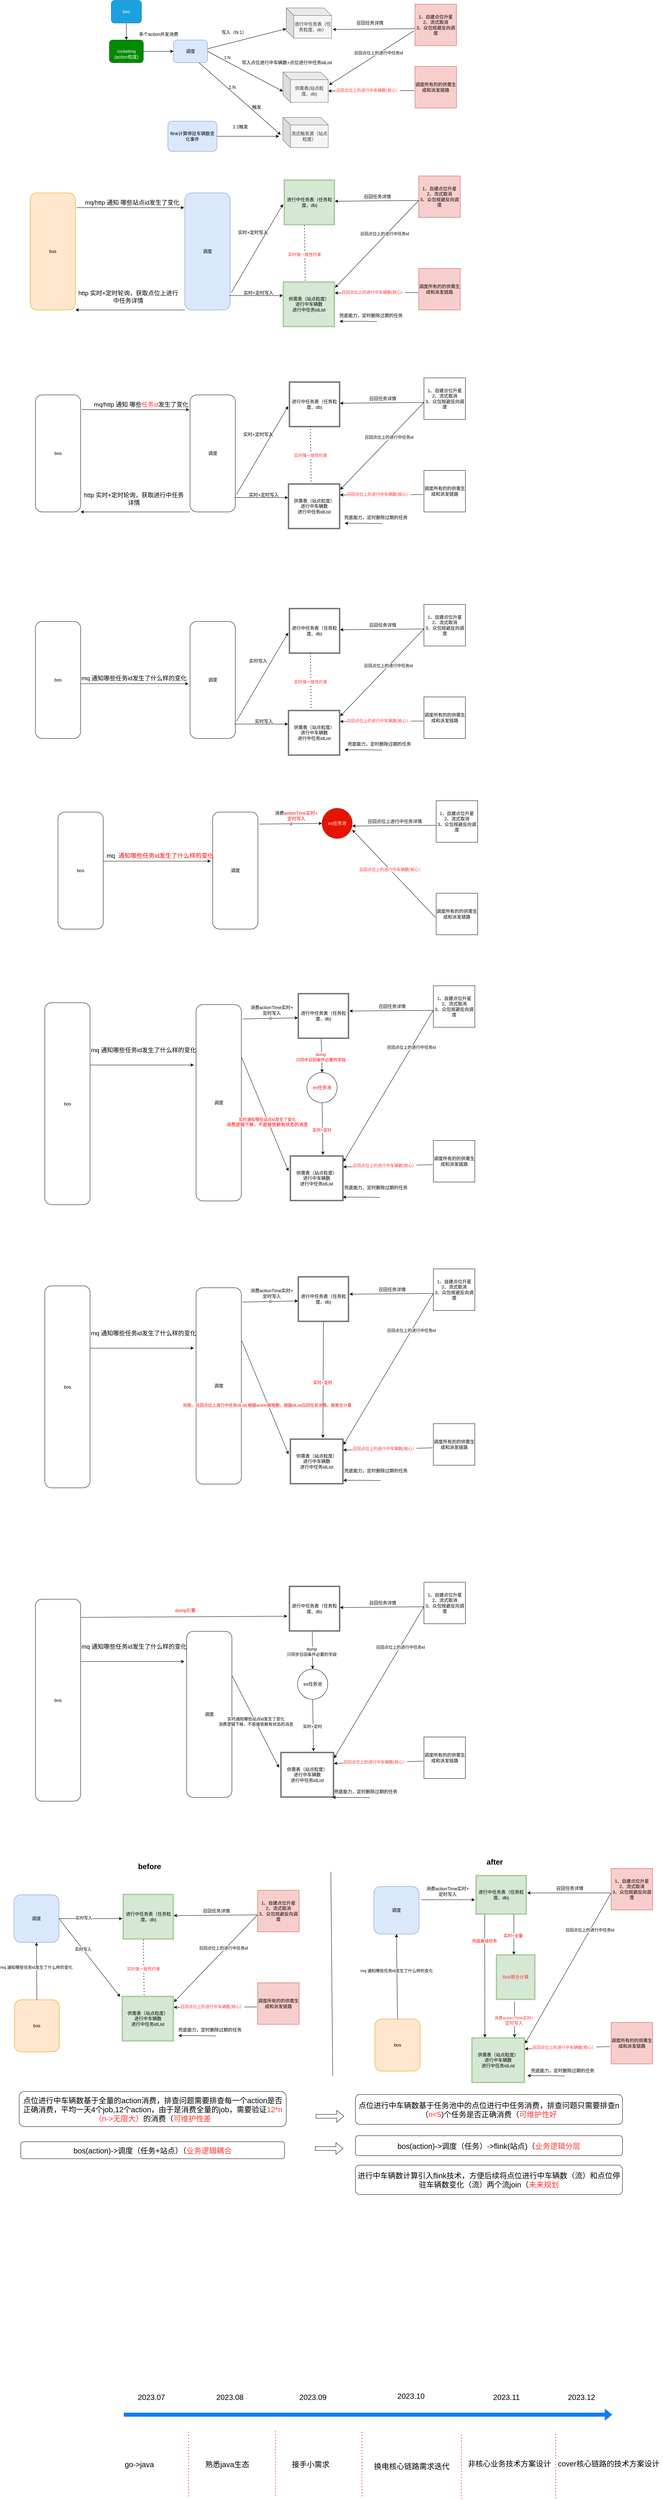 <mxfile version="22.1.16" type="github">
  <diagram name="Page-1" id="kT9_dr_BF-10qV57XZLN">
    <mxGraphModel dx="2353" dy="1078" grid="0" gridSize="10" guides="1" tooltips="1" connect="1" arrows="1" fold="1" page="0" pageScale="1" pageWidth="850" pageHeight="1100" background="none" math="0" shadow="0">
      <root>
        <mxCell id="0" />
        <mxCell id="1" parent="0" />
        <mxCell id="4MUZql2UYZA6WcCp4JFE-1" value="bos" style="rounded=1;whiteSpace=wrap;html=1;fillColor=#1ba1e2;fontColor=#ffffff;strokeColor=#006EAF;" parent="1" vertex="1">
          <mxGeometry x="245" width="80" height="60" as="geometry" />
        </mxCell>
        <mxCell id="4MUZql2UYZA6WcCp4JFE-3" value="&lt;br&gt;rocketmq&lt;br&gt;(action粒度)" style="rounded=1;whiteSpace=wrap;html=1;fillColor=#008a00;fontColor=#ffffff;strokeColor=#005700;" parent="1" vertex="1">
          <mxGeometry x="240" y="105" width="90" height="60" as="geometry" />
        </mxCell>
        <mxCell id="4MUZql2UYZA6WcCp4JFE-4" value="调度" style="rounded=1;whiteSpace=wrap;html=1;fillColor=#dae8fc;strokeColor=#6c8ebf;" parent="1" vertex="1">
          <mxGeometry x="410" y="105" width="90" height="60" as="geometry" />
        </mxCell>
        <mxCell id="4MUZql2UYZA6WcCp4JFE-6" value="进行中任务表（任务粒度、db）" style="shape=cube;whiteSpace=wrap;html=1;boundedLbl=1;backgroundOutline=1;darkOpacity=0.05;darkOpacity2=0.1;fillColor=#f5f5f5;strokeColor=#666666;fontColor=#333333;" parent="1" vertex="1">
          <mxGeometry x="708.75" y="20" width="120" height="80" as="geometry" />
        </mxCell>
        <mxCell id="4MUZql2UYZA6WcCp4JFE-7" value="供需表(站点粒度、db)" style="shape=cube;whiteSpace=wrap;html=1;boundedLbl=1;backgroundOutline=1;darkOpacity=0.05;darkOpacity2=0.1;fillColor=#f5f5f5;strokeColor=#666666;fontColor=#333333;" parent="1" vertex="1">
          <mxGeometry x="700" y="190" width="120" height="80" as="geometry" />
        </mxCell>
        <mxCell id="4MUZql2UYZA6WcCp4JFE-9" value="" style="endArrow=classic;html=1;rounded=0;exitX=1.008;exitY=0.383;exitDx=0;exitDy=0;exitPerimeter=0;" parent="1" source="4MUZql2UYZA6WcCp4JFE-4" target="4MUZql2UYZA6WcCp4JFE-6" edge="1">
          <mxGeometry width="50" height="50" relative="1" as="geometry">
            <mxPoint x="490" y="340" as="sourcePoint" />
            <mxPoint x="540" y="290" as="targetPoint" />
          </mxGeometry>
        </mxCell>
        <mxCell id="4MUZql2UYZA6WcCp4JFE-10" value="" style="endArrow=classic;html=1;rounded=0;exitX=1;exitY=0.5;exitDx=0;exitDy=0;entryX=0;entryY=0.638;entryDx=0;entryDy=0;entryPerimeter=0;" parent="1" source="4MUZql2UYZA6WcCp4JFE-4" target="4MUZql2UYZA6WcCp4JFE-7" edge="1">
          <mxGeometry width="50" height="50" relative="1" as="geometry">
            <mxPoint x="490" y="340" as="sourcePoint" />
            <mxPoint x="540" y="290" as="targetPoint" />
          </mxGeometry>
        </mxCell>
        <mxCell id="4MUZql2UYZA6WcCp4JFE-25" value="1:N" style="edgeLabel;html=1;align=center;verticalAlign=middle;resizable=0;points=[];" parent="4MUZql2UYZA6WcCp4JFE-10" vertex="1" connectable="0">
          <mxGeometry x="-0.644" y="4" relative="1" as="geometry">
            <mxPoint x="14" as="offset" />
          </mxGeometry>
        </mxCell>
        <mxCell id="4MUZql2UYZA6WcCp4JFE-11" value="写入（N:1）" style="text;html=1;align=center;verticalAlign=middle;resizable=0;points=[];autosize=1;strokeColor=none;fillColor=none;" parent="1" vertex="1">
          <mxGeometry x="525" y="70" width="90" height="30" as="geometry" />
        </mxCell>
        <mxCell id="4MUZql2UYZA6WcCp4JFE-12" value="写入点位进行中车辆数+点位进行中任务idList" style="text;html=1;align=center;verticalAlign=middle;resizable=0;points=[];autosize=1;strokeColor=none;fillColor=none;" parent="1" vertex="1">
          <mxGeometry x="580" y="150" width="260" height="30" as="geometry" />
        </mxCell>
        <mxCell id="4MUZql2UYZA6WcCp4JFE-14" value="" style="endArrow=classic;html=1;rounded=0;exitX=1;exitY=0.5;exitDx=0;exitDy=0;entryX=0;entryY=0.5;entryDx=0;entryDy=0;" parent="1" source="4MUZql2UYZA6WcCp4JFE-3" target="4MUZql2UYZA6WcCp4JFE-4" edge="1">
          <mxGeometry width="50" height="50" relative="1" as="geometry">
            <mxPoint x="340" y="130" as="sourcePoint" />
            <mxPoint x="290" y="130" as="targetPoint" />
          </mxGeometry>
        </mxCell>
        <mxCell id="4MUZql2UYZA6WcCp4JFE-18" value="流式触发源（站点粒度）" style="shape=cube;whiteSpace=wrap;html=1;boundedLbl=1;backgroundOutline=1;darkOpacity=0.05;darkOpacity2=0.1;fillColor=#f5f5f5;strokeColor=#666666;fontColor=#333333;" parent="1" vertex="1">
          <mxGeometry x="700" y="310" width="120" height="80" as="geometry" />
        </mxCell>
        <mxCell id="4MUZql2UYZA6WcCp4JFE-19" value="" style="endArrow=classic;html=1;rounded=0;entryX=-0.05;entryY=0.575;entryDx=0;entryDy=0;entryPerimeter=0;exitX=0.75;exitY=1;exitDx=0;exitDy=0;" parent="1" source="4MUZql2UYZA6WcCp4JFE-4" target="4MUZql2UYZA6WcCp4JFE-18" edge="1">
          <mxGeometry width="50" height="50" relative="1" as="geometry">
            <mxPoint x="410" y="170" as="sourcePoint" />
            <mxPoint x="690" y="350" as="targetPoint" />
            <Array as="points" />
          </mxGeometry>
        </mxCell>
        <mxCell id="4MUZql2UYZA6WcCp4JFE-20" value="触发" style="text;html=1;align=center;verticalAlign=middle;resizable=0;points=[];autosize=1;strokeColor=none;fillColor=none;" parent="1" vertex="1">
          <mxGeometry x="605" y="268" width="50" height="30" as="geometry" />
        </mxCell>
        <mxCell id="4MUZql2UYZA6WcCp4JFE-21" value="" style="endArrow=classic;html=1;rounded=0;exitX=1;exitY=0.5;exitDx=0;exitDy=0;" parent="1" source="4MUZql2UYZA6WcCp4JFE-22" edge="1">
          <mxGeometry width="50" height="50" relative="1" as="geometry">
            <mxPoint x="520" y="410" as="sourcePoint" />
            <mxPoint x="690" y="360" as="targetPoint" />
          </mxGeometry>
        </mxCell>
        <mxCell id="4MUZql2UYZA6WcCp4JFE-22" value="flink计算停驻车辆数变化事件" style="rounded=1;whiteSpace=wrap;html=1;fillColor=#dae8fc;strokeColor=#6c8ebf;" parent="1" vertex="1">
          <mxGeometry x="395" y="320" width="130" height="80" as="geometry" />
        </mxCell>
        <mxCell id="4MUZql2UYZA6WcCp4JFE-23" value="触发" style="text;html=1;align=center;verticalAlign=middle;resizable=0;points=[];autosize=1;strokeColor=none;fillColor=none;" parent="1" vertex="1">
          <mxGeometry x="570" y="320" width="50" height="30" as="geometry" />
        </mxCell>
        <mxCell id="4MUZql2UYZA6WcCp4JFE-26" value="1:N" style="text;html=1;align=center;verticalAlign=middle;resizable=0;points=[];autosize=1;strokeColor=none;fillColor=none;" parent="1" vertex="1">
          <mxGeometry x="545" y="215" width="40" height="30" as="geometry" />
        </mxCell>
        <mxCell id="4MUZql2UYZA6WcCp4JFE-27" value="1:1" style="text;html=1;align=center;verticalAlign=middle;resizable=0;points=[];autosize=1;strokeColor=none;fillColor=none;" parent="1" vertex="1">
          <mxGeometry x="555" y="320" width="40" height="30" as="geometry" />
        </mxCell>
        <mxCell id="4MUZql2UYZA6WcCp4JFE-28" value="多个action并发消费" style="text;html=1;align=center;verticalAlign=middle;resizable=0;points=[];autosize=1;strokeColor=none;fillColor=none;" parent="1" vertex="1">
          <mxGeometry x="305" y="75" width="130" height="30" as="geometry" />
        </mxCell>
        <mxCell id="X4xyX6ZAneE_ti3FvR2u-1" value="bos" style="rounded=1;whiteSpace=wrap;html=1;fillColor=#ffe6cc;strokeColor=#d79b00;" parent="1" vertex="1">
          <mxGeometry x="30" y="510" width="120" height="310" as="geometry" />
        </mxCell>
        <mxCell id="X4xyX6ZAneE_ti3FvR2u-2" value="调度" style="rounded=1;whiteSpace=wrap;html=1;fillColor=#dae8fc;strokeColor=#6c8ebf;" parent="1" vertex="1">
          <mxGeometry x="440" y="510" width="120" height="310" as="geometry" />
        </mxCell>
        <mxCell id="X4xyX6ZAneE_ti3FvR2u-3" value="" style="endArrow=classic;html=1;rounded=0;exitX=1.025;exitY=0.126;exitDx=0;exitDy=0;exitPerimeter=0;entryX=-0.017;entryY=0.126;entryDx=0;entryDy=0;entryPerimeter=0;" parent="1" source="X4xyX6ZAneE_ti3FvR2u-1" target="X4xyX6ZAneE_ti3FvR2u-2" edge="1">
          <mxGeometry width="50" height="50" relative="1" as="geometry">
            <mxPoint x="180" y="549" as="sourcePoint" />
            <mxPoint x="440" y="549" as="targetPoint" />
          </mxGeometry>
        </mxCell>
        <mxCell id="X4xyX6ZAneE_ti3FvR2u-4" value="mq/http 通知 哪些站点id发生了变化" style="text;html=1;align=center;verticalAlign=middle;resizable=0;points=[];autosize=1;strokeColor=none;fillColor=none;fontSize=16;" parent="1" vertex="1">
          <mxGeometry x="165" y="520" width="270" height="30" as="geometry" />
        </mxCell>
        <mxCell id="X4xyX6ZAneE_ti3FvR2u-5" value="" style="endArrow=classic;html=1;rounded=0;entryX=1;entryY=1;entryDx=0;entryDy=0;exitX=0;exitY=1;exitDx=0;exitDy=0;" parent="1" source="X4xyX6ZAneE_ti3FvR2u-2" target="X4xyX6ZAneE_ti3FvR2u-1" edge="1">
          <mxGeometry width="50" height="50" relative="1" as="geometry">
            <mxPoint x="370" y="660" as="sourcePoint" />
            <mxPoint x="290" y="660" as="targetPoint" />
          </mxGeometry>
        </mxCell>
        <mxCell id="X4xyX6ZAneE_ti3FvR2u-6" value="http 实时+定时轮询，获取点位上进行中任务详情" style="text;html=1;strokeColor=none;fillColor=none;align=center;verticalAlign=middle;whiteSpace=wrap;rounded=0;fontSize=16;" parent="1" vertex="1">
          <mxGeometry x="150" y="770" width="280" height="30" as="geometry" />
        </mxCell>
        <mxCell id="X4xyX6ZAneE_ti3FvR2u-8" value="" style="endArrow=classic;html=1;rounded=0;exitX=1.025;exitY=0.852;exitDx=0;exitDy=0;exitPerimeter=0;" parent="1" source="X4xyX6ZAneE_ti3FvR2u-2" edge="1">
          <mxGeometry width="50" height="50" relative="1" as="geometry">
            <mxPoint x="560" y="551.5" as="sourcePoint" />
            <mxPoint x="700" y="540" as="targetPoint" />
            <Array as="points" />
          </mxGeometry>
        </mxCell>
        <mxCell id="X4xyX6ZAneE_ti3FvR2u-19" value="供需表（站点粒度）&lt;br&gt;进行中车辆数&lt;br&gt;进行中任务idList" style="shape=ext;double=1;rounded=0;whiteSpace=wrap;html=1;fillColor=#d5e8d4;strokeColor=#82b366;" parent="1" vertex="1">
          <mxGeometry x="700" y="745" width="137.5" height="120" as="geometry" />
        </mxCell>
        <mxCell id="X4xyX6ZAneE_ti3FvR2u-21" value="" style="endArrow=classic;html=1;rounded=0;exitX=0.983;exitY=0.877;exitDx=0;exitDy=0;exitPerimeter=0;entryX=0;entryY=0.308;entryDx=0;entryDy=0;entryPerimeter=0;" parent="1" source="X4xyX6ZAneE_ti3FvR2u-2" target="X4xyX6ZAneE_ti3FvR2u-19" edge="1">
          <mxGeometry width="50" height="50" relative="1" as="geometry">
            <mxPoint x="450" y="680" as="sourcePoint" />
            <mxPoint x="670" y="740" as="targetPoint" />
          </mxGeometry>
        </mxCell>
        <mxCell id="X4xyX6ZAneE_ti3FvR2u-22" value="实时+定时写入" style="text;html=1;align=center;verticalAlign=middle;resizable=0;points=[];autosize=1;strokeColor=none;fillColor=none;" parent="1" vertex="1">
          <mxGeometry x="585" y="760" width="100" height="30" as="geometry" />
        </mxCell>
        <mxCell id="X4xyX6ZAneE_ti3FvR2u-24" value="实时+定时写入" style="text;html=1;align=center;verticalAlign=middle;resizable=0;points=[];autosize=1;strokeColor=none;fillColor=none;" parent="1" vertex="1">
          <mxGeometry x="570" y="600" width="100" height="30" as="geometry" />
        </mxCell>
        <mxCell id="X4xyX6ZAneE_ti3FvR2u-25" value="bos" style="rounded=1;whiteSpace=wrap;html=1;" parent="1" vertex="1">
          <mxGeometry x="103.75" y="2150" width="120" height="310" as="geometry" />
        </mxCell>
        <mxCell id="X4xyX6ZAneE_ti3FvR2u-26" value="调度" style="rounded=1;whiteSpace=wrap;html=1;" parent="1" vertex="1">
          <mxGeometry x="513.75" y="2150" width="120" height="310" as="geometry" />
        </mxCell>
        <mxCell id="X4xyX6ZAneE_ti3FvR2u-27" value="" style="endArrow=classic;html=1;rounded=0;exitX=1.025;exitY=0.126;exitDx=0;exitDy=0;exitPerimeter=0;entryX=-0.017;entryY=0.126;entryDx=0;entryDy=0;entryPerimeter=0;" parent="1" edge="1">
          <mxGeometry width="50" height="50" relative="1" as="geometry">
            <mxPoint x="223.79" y="2280" as="sourcePoint" />
            <mxPoint x="508.75" y="2280" as="targetPoint" />
          </mxGeometry>
        </mxCell>
        <mxCell id="X4xyX6ZAneE_ti3FvR2u-28" value="mq&amp;nbsp; &lt;font color=&quot;#ff0000&quot;&gt;通知哪些任务id发生了什么样的变化&lt;/font&gt;" style="text;html=1;align=center;verticalAlign=middle;resizable=0;points=[];autosize=1;strokeColor=none;fillColor=none;fontSize=16;" parent="1" vertex="1">
          <mxGeometry x="218.75" y="2250" width="310" height="30" as="geometry" />
        </mxCell>
        <mxCell id="X4xyX6ZAneE_ti3FvR2u-31" value="es任务池" style="ellipse;whiteSpace=wrap;html=1;aspect=fixed;fillColor=#e51400;fontColor=#ffffff;strokeColor=#B20000;" parent="1" vertex="1">
          <mxGeometry x="803.75" y="2140" width="80" height="80" as="geometry" />
        </mxCell>
        <mxCell id="X4xyX6ZAneE_ti3FvR2u-32" value="d" style="endArrow=classic;html=1;rounded=0;exitX=1.033;exitY=0.103;exitDx=0;exitDy=0;exitPerimeter=0;entryX=0;entryY=0.5;entryDx=0;entryDy=0;" parent="1" source="X4xyX6ZAneE_ti3FvR2u-26" target="X4xyX6ZAneE_ti3FvR2u-31" edge="1">
          <mxGeometry width="50" height="50" relative="1" as="geometry">
            <mxPoint x="633.75" y="2191.5" as="sourcePoint" />
            <mxPoint x="793.75" y="2188" as="targetPoint" />
            <Array as="points" />
          </mxGeometry>
        </mxCell>
        <mxCell id="X4xyX6ZAneE_ti3FvR2u-37" value="消费&lt;font color=&quot;#ff0000&quot;&gt;actionTime实时+&lt;br&gt;定时写入&lt;/font&gt;" style="text;html=1;align=center;verticalAlign=middle;resizable=0;points=[];autosize=1;strokeColor=none;fillColor=none;" parent="1" vertex="1">
          <mxGeometry x="665" y="2140" width="140" height="40" as="geometry" />
        </mxCell>
        <mxCell id="X4xyX6ZAneE_ti3FvR2u-39" value="" style="endArrow=classic;html=1;rounded=0;entryX=1.005;entryY=0.451;entryDx=0;entryDy=0;entryPerimeter=0;" parent="1" edge="1">
          <mxGeometry width="50" height="50" relative="1" as="geometry">
            <mxPoint x="949.05" y="850.88" as="sourcePoint" />
            <mxPoint x="850.0" y="850.0" as="targetPoint" />
            <Array as="points">
              <mxPoint x="910" y="850" />
            </Array>
          </mxGeometry>
        </mxCell>
        <mxCell id="X4xyX6ZAneE_ti3FvR2u-40" value="兜底能力，定时删除过期的任务" style="text;html=1;align=center;verticalAlign=middle;resizable=0;points=[];autosize=1;strokeColor=none;fillColor=none;" parent="1" vertex="1">
          <mxGeometry x="837.5" y="820" width="190" height="30" as="geometry" />
        </mxCell>
        <mxCell id="lSSjZ6uWFVWfRWVECBId-1" value="" style="endArrow=classic;html=1;rounded=0;entryX=1.017;entryY=0.425;entryDx=0;entryDy=0;entryPerimeter=0;exitX=-0.027;exitY=0.645;exitDx=0;exitDy=0;exitPerimeter=0;" parent="1" source="lSSjZ6uWFVWfRWVECBId-7" target="4MUZql2UYZA6WcCp4JFE-7" edge="1">
          <mxGeometry width="50" height="50" relative="1" as="geometry">
            <mxPoint x="970" y="240" as="sourcePoint" />
            <mxPoint x="980" y="208" as="targetPoint" />
          </mxGeometry>
        </mxCell>
        <mxCell id="lSSjZ6uWFVWfRWVECBId-189" value="召回点位上的进行中任务id" style="edgeLabel;html=1;align=center;verticalAlign=middle;resizable=0;points=[];" parent="lSSjZ6uWFVWfRWVECBId-1" vertex="1" connectable="0">
          <mxGeometry x="-0.175" y="-2" relative="1" as="geometry">
            <mxPoint as="offset" />
          </mxGeometry>
        </mxCell>
        <mxCell id="lSSjZ6uWFVWfRWVECBId-2" value="" style="endArrow=classic;html=1;rounded=0;entryX=1.025;entryY=0.713;entryDx=0;entryDy=0;entryPerimeter=0;exitX=0.018;exitY=0.591;exitDx=0;exitDy=0;exitPerimeter=0;" parent="1" source="lSSjZ6uWFVWfRWVECBId-7" target="4MUZql2UYZA6WcCp4JFE-6" edge="1">
          <mxGeometry width="50" height="50" relative="1" as="geometry">
            <mxPoint x="990" y="80" as="sourcePoint" />
            <mxPoint x="950" y="80" as="targetPoint" />
          </mxGeometry>
        </mxCell>
        <mxCell id="lSSjZ6uWFVWfRWVECBId-7" value="1、自建点位升星&lt;br&gt;2、流式取消&lt;br&gt;3、众包规避反向调度" style="whiteSpace=wrap;html=1;aspect=fixed;fillColor=#f8cecc;strokeColor=#b85450;" parent="1" vertex="1">
          <mxGeometry x="1050" y="10" width="110" height="110" as="geometry" />
        </mxCell>
        <mxCell id="lSSjZ6uWFVWfRWVECBId-9" value="召回任务详情" style="text;html=1;align=center;verticalAlign=middle;resizable=0;points=[];autosize=1;strokeColor=none;fillColor=none;" parent="1" vertex="1">
          <mxGeometry x="880" y="45" width="100" height="30" as="geometry" />
        </mxCell>
        <mxCell id="lSSjZ6uWFVWfRWVECBId-12" value="调度所有的的供需生成和派发链路" style="whiteSpace=wrap;html=1;aspect=fixed;fillColor=#f8cecc;strokeColor=#b85450;" parent="1" vertex="1">
          <mxGeometry x="1050" y="175" width="110" height="110" as="geometry" />
        </mxCell>
        <mxCell id="lSSjZ6uWFVWfRWVECBId-13" value="" style="endArrow=classic;html=1;rounded=0;entryX=0;entryY=0;entryDx=120;entryDy=50;entryPerimeter=0;exitX=-0.018;exitY=0.582;exitDx=0;exitDy=0;exitPerimeter=0;" parent="1" source="lSSjZ6uWFVWfRWVECBId-12" target="4MUZql2UYZA6WcCp4JFE-7" edge="1">
          <mxGeometry width="50" height="50" relative="1" as="geometry">
            <mxPoint x="930" y="285" as="sourcePoint" />
            <mxPoint x="980" y="235" as="targetPoint" />
          </mxGeometry>
        </mxCell>
        <mxCell id="lSSjZ6uWFVWfRWVECBId-14" value="&lt;font color=&quot;#ff3333&quot;&gt;召回点位上的进行中车辆数(核心）&lt;/font&gt;" style="edgeLabel;html=1;align=center;verticalAlign=middle;resizable=0;points=[];" parent="lSSjZ6uWFVWfRWVECBId-13" vertex="1" connectable="0">
          <mxGeometry x="0.084" y="-2" relative="1" as="geometry">
            <mxPoint as="offset" />
          </mxGeometry>
        </mxCell>
        <mxCell id="lSSjZ6uWFVWfRWVECBId-18" value="" style="endArrow=classic;html=1;rounded=0;entryX=0.5;entryY=0;entryDx=0;entryDy=0;exitX=0.5;exitY=1;exitDx=0;exitDy=0;" parent="1" source="4MUZql2UYZA6WcCp4JFE-1" target="4MUZql2UYZA6WcCp4JFE-3" edge="1">
          <mxGeometry width="50" height="50" relative="1" as="geometry">
            <mxPoint x="165" y="110" as="sourcePoint" />
            <mxPoint x="215" y="60" as="targetPoint" />
          </mxGeometry>
        </mxCell>
        <mxCell id="lSSjZ6uWFVWfRWVECBId-35" value="进行中任务表（任务粒度、db)" style="shape=ext;double=1;rounded=0;whiteSpace=wrap;html=1;fillColor=#d5e8d4;strokeColor=#82b366;" parent="1" vertex="1">
          <mxGeometry x="702.5" y="475" width="135" height="120" as="geometry" />
        </mxCell>
        <mxCell id="lSSjZ6uWFVWfRWVECBId-36" value="" style="endArrow=classic;html=1;rounded=0;entryX=1.005;entryY=0.133;entryDx=0;entryDy=0;entryPerimeter=0;exitX=0;exitY=0.591;exitDx=0;exitDy=0;exitPerimeter=0;" parent="1" source="lSSjZ6uWFVWfRWVECBId-44" target="X4xyX6ZAneE_ti3FvR2u-19" edge="1">
          <mxGeometry width="50" height="50" relative="1" as="geometry">
            <mxPoint x="1067" y="611" as="sourcePoint" />
            <mxPoint x="842" y="754" as="targetPoint" />
          </mxGeometry>
        </mxCell>
        <mxCell id="lSSjZ6uWFVWfRWVECBId-188" value="召回点位上的进行中任务id" style="edgeLabel;html=1;align=center;verticalAlign=middle;resizable=0;points=[];" parent="lSSjZ6uWFVWfRWVECBId-36" vertex="1" connectable="0">
          <mxGeometry x="-0.216" y="-4" relative="1" as="geometry">
            <mxPoint x="-1" as="offset" />
          </mxGeometry>
        </mxCell>
        <mxCell id="lSSjZ6uWFVWfRWVECBId-38" value="召回任务详情" style="text;html=1;align=center;verticalAlign=middle;resizable=0;points=[];autosize=1;strokeColor=none;fillColor=none;" parent="1" vertex="1">
          <mxGeometry x="900" y="505" width="100" height="30" as="geometry" />
        </mxCell>
        <mxCell id="lSSjZ6uWFVWfRWVECBId-39" value="调度所有的的供需生成和派发链路" style="whiteSpace=wrap;html=1;aspect=fixed;fillColor=#f8cecc;strokeColor=#b85450;" parent="1" vertex="1">
          <mxGeometry x="1060" y="710" width="110" height="110" as="geometry" />
        </mxCell>
        <mxCell id="lSSjZ6uWFVWfRWVECBId-40" value="" style="endArrow=classic;html=1;rounded=0;entryX=1;entryY=0.25;entryDx=0;entryDy=0;exitX=-0.018;exitY=0.582;exitDx=0;exitDy=0;exitPerimeter=0;" parent="1" source="lSSjZ6uWFVWfRWVECBId-39" target="X4xyX6ZAneE_ti3FvR2u-19" edge="1">
          <mxGeometry width="50" height="50" relative="1" as="geometry">
            <mxPoint x="950" y="815" as="sourcePoint" />
            <mxPoint x="840" y="770" as="targetPoint" />
          </mxGeometry>
        </mxCell>
        <mxCell id="lSSjZ6uWFVWfRWVECBId-41" value="&lt;font color=&quot;#ff3333&quot;&gt;召回点位上的进行中车辆数(核心）&lt;/font&gt;" style="edgeLabel;html=1;align=center;verticalAlign=middle;resizable=0;points=[];" parent="lSSjZ6uWFVWfRWVECBId-40" vertex="1" connectable="0">
          <mxGeometry x="0.084" y="-2" relative="1" as="geometry">
            <mxPoint as="offset" />
          </mxGeometry>
        </mxCell>
        <mxCell id="lSSjZ6uWFVWfRWVECBId-43" value="" style="endArrow=classic;html=1;rounded=0;entryX=1.025;entryY=0.713;entryDx=0;entryDy=0;entryPerimeter=0;exitX=0.018;exitY=0.591;exitDx=0;exitDy=0;exitPerimeter=0;" parent="1" source="lSSjZ6uWFVWfRWVECBId-44" edge="1">
          <mxGeometry width="50" height="50" relative="1" as="geometry">
            <mxPoint x="1014.5" y="535" as="sourcePoint" />
            <mxPoint x="837.5" y="532" as="targetPoint" />
          </mxGeometry>
        </mxCell>
        <mxCell id="lSSjZ6uWFVWfRWVECBId-44" value="1、自建点位升星&lt;br&gt;2、流式取消&lt;br&gt;3、众包规避反向调度" style="whiteSpace=wrap;html=1;aspect=fixed;fillColor=#f8cecc;strokeColor=#b85450;" parent="1" vertex="1">
          <mxGeometry x="1060" y="465" width="110" height="110" as="geometry" />
        </mxCell>
        <mxCell id="lSSjZ6uWFVWfRWVECBId-46" value="bos" style="rounded=1;whiteSpace=wrap;html=1;" parent="1" vertex="1">
          <mxGeometry x="43.75" y="1045" width="120" height="310" as="geometry" />
        </mxCell>
        <mxCell id="lSSjZ6uWFVWfRWVECBId-47" value="调度" style="rounded=1;whiteSpace=wrap;html=1;" parent="1" vertex="1">
          <mxGeometry x="453.75" y="1045" width="120" height="310" as="geometry" />
        </mxCell>
        <mxCell id="lSSjZ6uWFVWfRWVECBId-48" value="" style="endArrow=classic;html=1;rounded=0;exitX=1.025;exitY=0.126;exitDx=0;exitDy=0;exitPerimeter=0;entryX=-0.017;entryY=0.126;entryDx=0;entryDy=0;entryPerimeter=0;" parent="1" source="lSSjZ6uWFVWfRWVECBId-46" target="lSSjZ6uWFVWfRWVECBId-47" edge="1">
          <mxGeometry width="50" height="50" relative="1" as="geometry">
            <mxPoint x="193.75" y="1084" as="sourcePoint" />
            <mxPoint x="453.75" y="1084" as="targetPoint" />
          </mxGeometry>
        </mxCell>
        <mxCell id="lSSjZ6uWFVWfRWVECBId-49" value="mq/http 通知 哪些&lt;font color=&quot;#ff3333&quot;&gt;任务id&lt;/font&gt;发生了变化" style="text;html=1;align=center;verticalAlign=middle;resizable=0;points=[];autosize=1;strokeColor=none;fillColor=none;fontSize=16;" parent="1" vertex="1">
          <mxGeometry x="188.75" y="1055" width="270" height="30" as="geometry" />
        </mxCell>
        <mxCell id="lSSjZ6uWFVWfRWVECBId-50" value="" style="endArrow=classic;html=1;rounded=0;entryX=1;entryY=1;entryDx=0;entryDy=0;exitX=0;exitY=1;exitDx=0;exitDy=0;" parent="1" source="lSSjZ6uWFVWfRWVECBId-47" target="lSSjZ6uWFVWfRWVECBId-46" edge="1">
          <mxGeometry width="50" height="50" relative="1" as="geometry">
            <mxPoint x="383.75" y="1195" as="sourcePoint" />
            <mxPoint x="303.75" y="1195" as="targetPoint" />
          </mxGeometry>
        </mxCell>
        <mxCell id="lSSjZ6uWFVWfRWVECBId-51" value="http 实时+定时轮询，获取进行中任务详情" style="text;html=1;strokeColor=none;fillColor=none;align=center;verticalAlign=middle;whiteSpace=wrap;rounded=0;fontSize=16;" parent="1" vertex="1">
          <mxGeometry x="164.75" y="1305" width="280" height="30" as="geometry" />
        </mxCell>
        <mxCell id="lSSjZ6uWFVWfRWVECBId-52" value="" style="endArrow=classic;html=1;rounded=0;exitX=1.025;exitY=0.852;exitDx=0;exitDy=0;exitPerimeter=0;" parent="1" source="lSSjZ6uWFVWfRWVECBId-47" edge="1">
          <mxGeometry width="50" height="50" relative="1" as="geometry">
            <mxPoint x="573.75" y="1086.5" as="sourcePoint" />
            <mxPoint x="713.75" y="1075" as="targetPoint" />
            <Array as="points" />
          </mxGeometry>
        </mxCell>
        <mxCell id="lSSjZ6uWFVWfRWVECBId-53" value="供需表（站点粒度）&lt;br&gt;进行中车辆数&lt;br&gt;进行中任务idList" style="shape=ext;double=1;rounded=0;whiteSpace=wrap;html=1;" parent="1" vertex="1">
          <mxGeometry x="713.75" y="1280" width="137.5" height="120" as="geometry" />
        </mxCell>
        <mxCell id="lSSjZ6uWFVWfRWVECBId-54" value="" style="endArrow=classic;html=1;rounded=0;exitX=0.983;exitY=0.877;exitDx=0;exitDy=0;exitPerimeter=0;entryX=0;entryY=0.308;entryDx=0;entryDy=0;entryPerimeter=0;" parent="1" source="lSSjZ6uWFVWfRWVECBId-47" target="lSSjZ6uWFVWfRWVECBId-53" edge="1">
          <mxGeometry width="50" height="50" relative="1" as="geometry">
            <mxPoint x="463.75" y="1215" as="sourcePoint" />
            <mxPoint x="683.75" y="1275" as="targetPoint" />
          </mxGeometry>
        </mxCell>
        <mxCell id="lSSjZ6uWFVWfRWVECBId-55" value="实时+定时写入" style="text;html=1;align=center;verticalAlign=middle;resizable=0;points=[];autosize=1;strokeColor=none;fillColor=none;" parent="1" vertex="1">
          <mxGeometry x="598.75" y="1295" width="100" height="30" as="geometry" />
        </mxCell>
        <mxCell id="lSSjZ6uWFVWfRWVECBId-56" value="实时+定时写入" style="text;html=1;align=center;verticalAlign=middle;resizable=0;points=[];autosize=1;strokeColor=none;fillColor=none;" parent="1" vertex="1">
          <mxGeometry x="583.75" y="1135" width="100" height="30" as="geometry" />
        </mxCell>
        <mxCell id="lSSjZ6uWFVWfRWVECBId-57" value="" style="endArrow=classic;html=1;rounded=0;entryX=1.005;entryY=0.451;entryDx=0;entryDy=0;entryPerimeter=0;" parent="1" edge="1">
          <mxGeometry width="50" height="50" relative="1" as="geometry">
            <mxPoint x="962.8" y="1385.88" as="sourcePoint" />
            <mxPoint x="863.75" y="1385" as="targetPoint" />
            <Array as="points">
              <mxPoint x="923.75" y="1385" />
            </Array>
          </mxGeometry>
        </mxCell>
        <mxCell id="lSSjZ6uWFVWfRWVECBId-58" value="兜底能力，定时删除过期的任务" style="text;html=1;align=center;verticalAlign=middle;resizable=0;points=[];autosize=1;strokeColor=none;fillColor=none;" parent="1" vertex="1">
          <mxGeometry x="851.25" y="1355" width="190" height="30" as="geometry" />
        </mxCell>
        <mxCell id="lSSjZ6uWFVWfRWVECBId-59" value="进行中任务表（任务粒度、db)" style="shape=ext;double=1;rounded=0;whiteSpace=wrap;html=1;" parent="1" vertex="1">
          <mxGeometry x="716.25" y="1010" width="135" height="120" as="geometry" />
        </mxCell>
        <mxCell id="lSSjZ6uWFVWfRWVECBId-60" value="" style="endArrow=classic;html=1;rounded=0;entryX=1.005;entryY=0.133;entryDx=0;entryDy=0;entryPerimeter=0;exitX=0;exitY=0.591;exitDx=0;exitDy=0;exitPerimeter=0;" parent="1" source="lSSjZ6uWFVWfRWVECBId-67" target="lSSjZ6uWFVWfRWVECBId-53" edge="1">
          <mxGeometry width="50" height="50" relative="1" as="geometry">
            <mxPoint x="1080.75" y="1146" as="sourcePoint" />
            <mxPoint x="855.75" y="1289" as="targetPoint" />
          </mxGeometry>
        </mxCell>
        <mxCell id="lSSjZ6uWFVWfRWVECBId-187" value="召回点位上的进行中任务id" style="edgeLabel;html=1;align=center;verticalAlign=middle;resizable=0;points=[];" parent="lSSjZ6uWFVWfRWVECBId-60" vertex="1" connectable="0">
          <mxGeometry x="-0.184" y="-3" relative="1" as="geometry">
            <mxPoint as="offset" />
          </mxGeometry>
        </mxCell>
        <mxCell id="lSSjZ6uWFVWfRWVECBId-62" value="召回任务详情" style="text;html=1;align=center;verticalAlign=middle;resizable=0;points=[];autosize=1;strokeColor=none;fillColor=none;" parent="1" vertex="1">
          <mxGeometry x="913.75" y="1040" width="100" height="30" as="geometry" />
        </mxCell>
        <mxCell id="lSSjZ6uWFVWfRWVECBId-63" value="调度所有的的供需生成和派发链路" style="whiteSpace=wrap;html=1;aspect=fixed;" parent="1" vertex="1">
          <mxGeometry x="1073.75" y="1245" width="110" height="110" as="geometry" />
        </mxCell>
        <mxCell id="lSSjZ6uWFVWfRWVECBId-64" value="" style="endArrow=classic;html=1;rounded=0;entryX=1;entryY=0.25;entryDx=0;entryDy=0;exitX=-0.018;exitY=0.582;exitDx=0;exitDy=0;exitPerimeter=0;" parent="1" source="lSSjZ6uWFVWfRWVECBId-63" target="lSSjZ6uWFVWfRWVECBId-53" edge="1">
          <mxGeometry width="50" height="50" relative="1" as="geometry">
            <mxPoint x="963.75" y="1350" as="sourcePoint" />
            <mxPoint x="853.75" y="1305" as="targetPoint" />
          </mxGeometry>
        </mxCell>
        <mxCell id="lSSjZ6uWFVWfRWVECBId-65" value="&lt;font color=&quot;#ff3333&quot;&gt;召回点位上的进行中车辆数(核心）&lt;/font&gt;" style="edgeLabel;html=1;align=center;verticalAlign=middle;resizable=0;points=[];" parent="lSSjZ6uWFVWfRWVECBId-64" vertex="1" connectable="0">
          <mxGeometry x="0.084" y="-2" relative="1" as="geometry">
            <mxPoint as="offset" />
          </mxGeometry>
        </mxCell>
        <mxCell id="lSSjZ6uWFVWfRWVECBId-66" value="" style="endArrow=classic;html=1;rounded=0;entryX=1.025;entryY=0.713;entryDx=0;entryDy=0;entryPerimeter=0;exitX=0.018;exitY=0.591;exitDx=0;exitDy=0;exitPerimeter=0;" parent="1" source="lSSjZ6uWFVWfRWVECBId-67" edge="1">
          <mxGeometry width="50" height="50" relative="1" as="geometry">
            <mxPoint x="1028.25" y="1070" as="sourcePoint" />
            <mxPoint x="851.25" y="1067" as="targetPoint" />
          </mxGeometry>
        </mxCell>
        <mxCell id="lSSjZ6uWFVWfRWVECBId-67" value="1、自建点位升星&lt;br&gt;2、流式取消&lt;br&gt;3、众包规避反向调度" style="whiteSpace=wrap;html=1;aspect=fixed;" parent="1" vertex="1">
          <mxGeometry x="1073.75" y="1000" width="110" height="110" as="geometry" />
        </mxCell>
        <mxCell id="lSSjZ6uWFVWfRWVECBId-69" value="" style="endArrow=none;dashed=1;html=1;dashPattern=1 3;strokeWidth=2;rounded=0;exitX=0.429;exitY=-0.025;exitDx=0;exitDy=0;exitPerimeter=0;entryX=0.404;entryY=0.992;entryDx=0;entryDy=0;entryPerimeter=0;" parent="1" source="X4xyX6ZAneE_ti3FvR2u-19" target="lSSjZ6uWFVWfRWVECBId-35" edge="1">
          <mxGeometry width="50" height="50" relative="1" as="geometry">
            <mxPoint x="820" y="590" as="sourcePoint" />
            <mxPoint x="870" y="540" as="targetPoint" />
          </mxGeometry>
        </mxCell>
        <mxCell id="lSSjZ6uWFVWfRWVECBId-70" value="&lt;font color=&quot;#ff3333&quot;&gt;实时强一致性约束&lt;/font&gt;" style="edgeLabel;html=1;align=center;verticalAlign=middle;resizable=0;points=[];" parent="lSSjZ6uWFVWfRWVECBId-69" vertex="1" connectable="0">
          <mxGeometry x="-0.067" y="1" relative="1" as="geometry">
            <mxPoint as="offset" />
          </mxGeometry>
        </mxCell>
        <mxCell id="lSSjZ6uWFVWfRWVECBId-71" value="" style="endArrow=none;dashed=1;html=1;dashPattern=1 3;strokeWidth=2;rounded=0;exitX=0.429;exitY=-0.025;exitDx=0;exitDy=0;exitPerimeter=0;entryX=0.404;entryY=0.992;entryDx=0;entryDy=0;entryPerimeter=0;" parent="1" edge="1">
          <mxGeometry width="50" height="50" relative="1" as="geometry">
            <mxPoint x="774.75" y="1274" as="sourcePoint" />
            <mxPoint x="772.75" y="1126" as="targetPoint" />
          </mxGeometry>
        </mxCell>
        <mxCell id="lSSjZ6uWFVWfRWVECBId-72" value="&lt;font color=&quot;#ff3333&quot;&gt;实时强一致性约束&lt;/font&gt;" style="edgeLabel;html=1;align=center;verticalAlign=middle;resizable=0;points=[];" parent="lSSjZ6uWFVWfRWVECBId-71" vertex="1" connectable="0">
          <mxGeometry x="-0.067" y="1" relative="1" as="geometry">
            <mxPoint as="offset" />
          </mxGeometry>
        </mxCell>
        <mxCell id="lSSjZ6uWFVWfRWVECBId-73" value="bos" style="rounded=1;whiteSpace=wrap;html=1;" parent="1" vertex="1">
          <mxGeometry x="43.75" y="1645" width="120" height="310" as="geometry" />
        </mxCell>
        <mxCell id="lSSjZ6uWFVWfRWVECBId-74" value="调度" style="rounded=1;whiteSpace=wrap;html=1;" parent="1" vertex="1">
          <mxGeometry x="453.75" y="1645" width="120" height="310" as="geometry" />
        </mxCell>
        <mxCell id="lSSjZ6uWFVWfRWVECBId-75" value="" style="endArrow=classic;html=1;rounded=0;exitX=1.025;exitY=0.126;exitDx=0;exitDy=0;exitPerimeter=0;entryX=-0.017;entryY=0.126;entryDx=0;entryDy=0;entryPerimeter=0;" parent="1" edge="1">
          <mxGeometry width="50" height="50" relative="1" as="geometry">
            <mxPoint x="164.75" y="1810" as="sourcePoint" />
            <mxPoint x="449.71" y="1810" as="targetPoint" />
          </mxGeometry>
        </mxCell>
        <mxCell id="lSSjZ6uWFVWfRWVECBId-76" value="mq 通知哪些任务id发生了什么样的变化" style="text;html=1;align=center;verticalAlign=middle;resizable=0;points=[];autosize=1;strokeColor=none;fillColor=none;fontSize=16;" parent="1" vertex="1">
          <mxGeometry x="154.75" y="1780" width="300" height="30" as="geometry" />
        </mxCell>
        <mxCell id="lSSjZ6uWFVWfRWVECBId-79" value="" style="endArrow=classic;html=1;rounded=0;exitX=1.025;exitY=0.852;exitDx=0;exitDy=0;exitPerimeter=0;" parent="1" source="lSSjZ6uWFVWfRWVECBId-74" edge="1">
          <mxGeometry width="50" height="50" relative="1" as="geometry">
            <mxPoint x="573.75" y="1686.5" as="sourcePoint" />
            <mxPoint x="713.75" y="1675" as="targetPoint" />
            <Array as="points" />
          </mxGeometry>
        </mxCell>
        <mxCell id="lSSjZ6uWFVWfRWVECBId-80" value="供需表（站点粒度）&lt;br&gt;进行中车辆数&lt;br&gt;进行中任务idList" style="shape=ext;double=1;rounded=0;whiteSpace=wrap;html=1;" parent="1" vertex="1">
          <mxGeometry x="713.75" y="1880" width="137.5" height="120" as="geometry" />
        </mxCell>
        <mxCell id="lSSjZ6uWFVWfRWVECBId-81" value="" style="endArrow=classic;html=1;rounded=0;exitX=0.983;exitY=0.877;exitDx=0;exitDy=0;exitPerimeter=0;entryX=0;entryY=0.308;entryDx=0;entryDy=0;entryPerimeter=0;" parent="1" source="lSSjZ6uWFVWfRWVECBId-74" target="lSSjZ6uWFVWfRWVECBId-80" edge="1">
          <mxGeometry width="50" height="50" relative="1" as="geometry">
            <mxPoint x="463.75" y="1815" as="sourcePoint" />
            <mxPoint x="683.75" y="1875" as="targetPoint" />
          </mxGeometry>
        </mxCell>
        <mxCell id="lSSjZ6uWFVWfRWVECBId-82" value="实时写入" style="text;html=1;align=center;verticalAlign=middle;resizable=0;points=[];autosize=1;strokeColor=none;fillColor=none;" parent="1" vertex="1">
          <mxGeometry x="613.75" y="1895" width="70" height="30" as="geometry" />
        </mxCell>
        <mxCell id="lSSjZ6uWFVWfRWVECBId-83" value="实时写入" style="text;html=1;align=center;verticalAlign=middle;resizable=0;points=[];autosize=1;strokeColor=none;fillColor=none;" parent="1" vertex="1">
          <mxGeometry x="598.75" y="1735" width="70" height="30" as="geometry" />
        </mxCell>
        <mxCell id="lSSjZ6uWFVWfRWVECBId-84" value="" style="endArrow=classic;html=1;rounded=0;entryX=1.005;entryY=0.451;entryDx=0;entryDy=0;entryPerimeter=0;" parent="1" edge="1">
          <mxGeometry width="50" height="50" relative="1" as="geometry">
            <mxPoint x="962.8" y="1985.88" as="sourcePoint" />
            <mxPoint x="863.75" y="1985" as="targetPoint" />
            <Array as="points">
              <mxPoint x="923.75" y="1985" />
            </Array>
          </mxGeometry>
        </mxCell>
        <mxCell id="lSSjZ6uWFVWfRWVECBId-85" value="兜底能力，定时删除过期的任务" style="text;html=1;align=center;verticalAlign=middle;resizable=0;points=[];autosize=1;strokeColor=none;fillColor=none;" parent="1" vertex="1">
          <mxGeometry x="860" y="1955" width="190" height="30" as="geometry" />
        </mxCell>
        <mxCell id="lSSjZ6uWFVWfRWVECBId-86" value="进行中任务表（任务粒度、db)" style="shape=ext;double=1;rounded=0;whiteSpace=wrap;html=1;" parent="1" vertex="1">
          <mxGeometry x="716.25" y="1610" width="135" height="120" as="geometry" />
        </mxCell>
        <mxCell id="lSSjZ6uWFVWfRWVECBId-87" value="" style="endArrow=classic;html=1;rounded=0;entryX=1.005;entryY=0.133;entryDx=0;entryDy=0;entryPerimeter=0;exitX=0;exitY=0.591;exitDx=0;exitDy=0;exitPerimeter=0;" parent="1" source="lSSjZ6uWFVWfRWVECBId-94" target="lSSjZ6uWFVWfRWVECBId-80" edge="1">
          <mxGeometry width="50" height="50" relative="1" as="geometry">
            <mxPoint x="1080.75" y="1746" as="sourcePoint" />
            <mxPoint x="855.75" y="1889" as="targetPoint" />
          </mxGeometry>
        </mxCell>
        <mxCell id="lSSjZ6uWFVWfRWVECBId-190" value="召回点位上的进行中任务id" style="edgeLabel;html=1;align=center;verticalAlign=middle;resizable=0;points=[];" parent="lSSjZ6uWFVWfRWVECBId-87" vertex="1" connectable="0">
          <mxGeometry x="-0.147" y="-2" relative="1" as="geometry">
            <mxPoint x="1" as="offset" />
          </mxGeometry>
        </mxCell>
        <mxCell id="lSSjZ6uWFVWfRWVECBId-89" value="召回任务详情" style="text;html=1;align=center;verticalAlign=middle;resizable=0;points=[];autosize=1;strokeColor=none;fillColor=none;" parent="1" vertex="1">
          <mxGeometry x="913.75" y="1640" width="100" height="30" as="geometry" />
        </mxCell>
        <mxCell id="lSSjZ6uWFVWfRWVECBId-90" value="调度所有的的供需生成和派发链路" style="whiteSpace=wrap;html=1;aspect=fixed;" parent="1" vertex="1">
          <mxGeometry x="1073.75" y="1845" width="110" height="110" as="geometry" />
        </mxCell>
        <mxCell id="lSSjZ6uWFVWfRWVECBId-91" value="" style="endArrow=classic;html=1;rounded=0;entryX=1;entryY=0.25;entryDx=0;entryDy=0;exitX=-0.018;exitY=0.582;exitDx=0;exitDy=0;exitPerimeter=0;" parent="1" source="lSSjZ6uWFVWfRWVECBId-90" target="lSSjZ6uWFVWfRWVECBId-80" edge="1">
          <mxGeometry width="50" height="50" relative="1" as="geometry">
            <mxPoint x="963.75" y="1950" as="sourcePoint" />
            <mxPoint x="853.75" y="1905" as="targetPoint" />
          </mxGeometry>
        </mxCell>
        <mxCell id="lSSjZ6uWFVWfRWVECBId-92" value="&lt;font color=&quot;#ff3333&quot;&gt;召回点位上的进行中车辆数(核心）&lt;/font&gt;" style="edgeLabel;html=1;align=center;verticalAlign=middle;resizable=0;points=[];" parent="lSSjZ6uWFVWfRWVECBId-91" vertex="1" connectable="0">
          <mxGeometry x="0.084" y="-2" relative="1" as="geometry">
            <mxPoint as="offset" />
          </mxGeometry>
        </mxCell>
        <mxCell id="lSSjZ6uWFVWfRWVECBId-93" value="" style="endArrow=classic;html=1;rounded=0;entryX=1.025;entryY=0.713;entryDx=0;entryDy=0;entryPerimeter=0;exitX=0.018;exitY=0.591;exitDx=0;exitDy=0;exitPerimeter=0;" parent="1" source="lSSjZ6uWFVWfRWVECBId-94" edge="1">
          <mxGeometry width="50" height="50" relative="1" as="geometry">
            <mxPoint x="1028.25" y="1670" as="sourcePoint" />
            <mxPoint x="851.25" y="1667" as="targetPoint" />
          </mxGeometry>
        </mxCell>
        <mxCell id="lSSjZ6uWFVWfRWVECBId-94" value="1、自建点位升星&lt;br&gt;2、流式取消&lt;br&gt;3、众包规避反向调度" style="whiteSpace=wrap;html=1;aspect=fixed;" parent="1" vertex="1">
          <mxGeometry x="1073.75" y="1600" width="110" height="110" as="geometry" />
        </mxCell>
        <mxCell id="lSSjZ6uWFVWfRWVECBId-95" value="" style="endArrow=none;dashed=1;html=1;dashPattern=1 3;strokeWidth=2;rounded=0;exitX=0.429;exitY=-0.025;exitDx=0;exitDy=0;exitPerimeter=0;entryX=0.404;entryY=0.992;entryDx=0;entryDy=0;entryPerimeter=0;" parent="1" edge="1">
          <mxGeometry width="50" height="50" relative="1" as="geometry">
            <mxPoint x="774.75" y="1874" as="sourcePoint" />
            <mxPoint x="772.75" y="1726" as="targetPoint" />
          </mxGeometry>
        </mxCell>
        <mxCell id="lSSjZ6uWFVWfRWVECBId-96" value="&lt;font color=&quot;#ff3333&quot;&gt;实时强一致性约束&lt;/font&gt;" style="edgeLabel;html=1;align=center;verticalAlign=middle;resizable=0;points=[];" parent="lSSjZ6uWFVWfRWVECBId-95" vertex="1" connectable="0">
          <mxGeometry x="-0.067" y="1" relative="1" as="geometry">
            <mxPoint as="offset" />
          </mxGeometry>
        </mxCell>
        <mxCell id="lSSjZ6uWFVWfRWVECBId-113" value="召回点位上进行中任务详情" style="text;html=1;align=center;verticalAlign=middle;resizable=0;points=[];autosize=1;strokeColor=none;fillColor=none;" parent="1" vertex="1">
          <mxGeometry x="911.25" y="2160" width="170" height="30" as="geometry" />
        </mxCell>
        <mxCell id="lSSjZ6uWFVWfRWVECBId-114" value="调度所有的的供需生成和派发链路" style="whiteSpace=wrap;html=1;aspect=fixed;" parent="1" vertex="1">
          <mxGeometry x="1106.25" y="2365" width="110" height="110" as="geometry" />
        </mxCell>
        <mxCell id="lSSjZ6uWFVWfRWVECBId-115" value="" style="endArrow=classic;html=1;rounded=0;entryX=1;entryY=0.713;entryDx=0;entryDy=0;exitX=-0.018;exitY=0.582;exitDx=0;exitDy=0;exitPerimeter=0;entryPerimeter=0;" parent="1" source="lSSjZ6uWFVWfRWVECBId-114" target="X4xyX6ZAneE_ti3FvR2u-31" edge="1">
          <mxGeometry width="50" height="50" relative="1" as="geometry">
            <mxPoint x="996.25" y="2470" as="sourcePoint" />
            <mxPoint x="884.25" y="2430" as="targetPoint" />
          </mxGeometry>
        </mxCell>
        <mxCell id="lSSjZ6uWFVWfRWVECBId-116" value="&lt;font color=&quot;#ff3333&quot;&gt;召回点位上的进行中车辆数(核心）&lt;/font&gt;" style="edgeLabel;html=1;align=center;verticalAlign=middle;resizable=0;points=[];" parent="lSSjZ6uWFVWfRWVECBId-115" vertex="1" connectable="0">
          <mxGeometry x="0.084" y="-2" relative="1" as="geometry">
            <mxPoint as="offset" />
          </mxGeometry>
        </mxCell>
        <mxCell id="lSSjZ6uWFVWfRWVECBId-117" value="" style="endArrow=classic;html=1;rounded=0;entryX=1.025;entryY=0.713;entryDx=0;entryDy=0;entryPerimeter=0;exitX=0.018;exitY=0.591;exitDx=0;exitDy=0;exitPerimeter=0;" parent="1" source="lSSjZ6uWFVWfRWVECBId-118" edge="1">
          <mxGeometry width="50" height="50" relative="1" as="geometry">
            <mxPoint x="1060.75" y="2190" as="sourcePoint" />
            <mxPoint x="883.75" y="2187" as="targetPoint" />
          </mxGeometry>
        </mxCell>
        <mxCell id="lSSjZ6uWFVWfRWVECBId-118" value="1、自建点位升星&lt;br&gt;2、流式取消&lt;br&gt;3、众包规避反向调度" style="whiteSpace=wrap;html=1;aspect=fixed;" parent="1" vertex="1">
          <mxGeometry x="1106.25" y="2120" width="110" height="110" as="geometry" />
        </mxCell>
        <mxCell id="lSSjZ6uWFVWfRWVECBId-119" value="bos" style="rounded=1;whiteSpace=wrap;html=1;" parent="1" vertex="1">
          <mxGeometry x="68.75" y="2655" width="120" height="535" as="geometry" />
        </mxCell>
        <mxCell id="lSSjZ6uWFVWfRWVECBId-120" value="调度" style="rounded=1;whiteSpace=wrap;html=1;" parent="1" vertex="1">
          <mxGeometry x="469.75" y="2660" width="120" height="520" as="geometry" />
        </mxCell>
        <mxCell id="lSSjZ6uWFVWfRWVECBId-121" value="" style="endArrow=classic;html=1;rounded=0;exitX=1.025;exitY=0.126;exitDx=0;exitDy=0;exitPerimeter=0;" parent="1" edge="1">
          <mxGeometry width="50" height="50" relative="1" as="geometry">
            <mxPoint x="189.75" y="2820" as="sourcePoint" />
            <mxPoint x="463.75" y="2820" as="targetPoint" />
          </mxGeometry>
        </mxCell>
        <mxCell id="lSSjZ6uWFVWfRWVECBId-122" value="mq 通知哪些任务id发生了什么样的变化" style="text;html=1;align=center;verticalAlign=middle;resizable=0;points=[];autosize=1;strokeColor=none;fillColor=none;fontSize=16;" parent="1" vertex="1">
          <mxGeometry x="179.75" y="2765" width="300" height="30" as="geometry" />
        </mxCell>
        <mxCell id="lSSjZ6uWFVWfRWVECBId-124" value="供需表（站点粒度）&lt;br&gt;进行中车辆数&lt;br&gt;进行中任务idList" style="shape=ext;double=1;rounded=0;whiteSpace=wrap;html=1;" parent="1" vertex="1">
          <mxGeometry x="718.75" y="3060" width="141.25" height="120" as="geometry" />
        </mxCell>
        <mxCell id="lSSjZ6uWFVWfRWVECBId-130" value="进行中任务表（任务粒度、db)" style="shape=ext;double=1;rounded=0;whiteSpace=wrap;html=1;" parent="1" vertex="1">
          <mxGeometry x="739.75" y="2630" width="135" height="120" as="geometry" />
        </mxCell>
        <mxCell id="lSSjZ6uWFVWfRWVECBId-131" value="" style="endArrow=classic;html=1;rounded=0;entryX=1.005;entryY=0.133;entryDx=0;entryDy=0;entryPerimeter=0;exitX=0;exitY=0.591;exitDx=0;exitDy=0;exitPerimeter=0;" parent="1" source="lSSjZ6uWFVWfRWVECBId-138" target="lSSjZ6uWFVWfRWVECBId-124" edge="1">
          <mxGeometry width="50" height="50" relative="1" as="geometry">
            <mxPoint x="1105.75" y="2756" as="sourcePoint" />
            <mxPoint x="880.75" y="2899" as="targetPoint" />
          </mxGeometry>
        </mxCell>
        <mxCell id="lSSjZ6uWFVWfRWVECBId-184" value="召回点位上的进行中任务id" style="edgeLabel;html=1;align=center;verticalAlign=middle;resizable=0;points=[];" parent="lSSjZ6uWFVWfRWVECBId-131" vertex="1" connectable="0">
          <mxGeometry x="-0.51" relative="1" as="geometry">
            <mxPoint x="-1" as="offset" />
          </mxGeometry>
        </mxCell>
        <mxCell id="lSSjZ6uWFVWfRWVECBId-133" value="召回任务详情" style="text;html=1;align=center;verticalAlign=middle;resizable=0;points=[];autosize=1;strokeColor=none;fillColor=none;" parent="1" vertex="1">
          <mxGeometry x="938.75" y="2650" width="100" height="30" as="geometry" />
        </mxCell>
        <mxCell id="lSSjZ6uWFVWfRWVECBId-134" value="调度所有的的供需生成和派发链路" style="whiteSpace=wrap;html=1;aspect=fixed;" parent="1" vertex="1">
          <mxGeometry x="1098.75" y="3020" width="110" height="110" as="geometry" />
        </mxCell>
        <mxCell id="lSSjZ6uWFVWfRWVECBId-135" value="" style="endArrow=classic;html=1;rounded=0;entryX=1;entryY=0.25;entryDx=0;entryDy=0;exitX=-0.018;exitY=0.582;exitDx=0;exitDy=0;exitPerimeter=0;" parent="1" source="lSSjZ6uWFVWfRWVECBId-134" target="lSSjZ6uWFVWfRWVECBId-124" edge="1">
          <mxGeometry width="50" height="50" relative="1" as="geometry">
            <mxPoint x="988.75" y="2960" as="sourcePoint" />
            <mxPoint x="878.75" y="2915" as="targetPoint" />
          </mxGeometry>
        </mxCell>
        <mxCell id="lSSjZ6uWFVWfRWVECBId-136" value="&lt;font color=&quot;#ff3333&quot;&gt;召回点位上的进行中车辆数(核心）&lt;/font&gt;" style="edgeLabel;html=1;align=center;verticalAlign=middle;resizable=0;points=[];" parent="lSSjZ6uWFVWfRWVECBId-135" vertex="1" connectable="0">
          <mxGeometry x="0.084" y="-2" relative="1" as="geometry">
            <mxPoint as="offset" />
          </mxGeometry>
        </mxCell>
        <mxCell id="lSSjZ6uWFVWfRWVECBId-137" value="" style="endArrow=classic;html=1;rounded=0;entryX=1.025;entryY=0.713;entryDx=0;entryDy=0;entryPerimeter=0;exitX=0.018;exitY=0.591;exitDx=0;exitDy=0;exitPerimeter=0;" parent="1" source="lSSjZ6uWFVWfRWVECBId-138" edge="1">
          <mxGeometry width="50" height="50" relative="1" as="geometry">
            <mxPoint x="1053.25" y="2680" as="sourcePoint" />
            <mxPoint x="876.25" y="2677" as="targetPoint" />
          </mxGeometry>
        </mxCell>
        <mxCell id="lSSjZ6uWFVWfRWVECBId-138" value="1、自建点位升星&lt;br&gt;2、流式取消&lt;br&gt;3、众包规避反向调度" style="whiteSpace=wrap;html=1;aspect=fixed;" parent="1" vertex="1">
          <mxGeometry x="1098.75" y="2610" width="110" height="110" as="geometry" />
        </mxCell>
        <mxCell id="lSSjZ6uWFVWfRWVECBId-144" value="" style="endArrow=classic;html=1;rounded=0;exitX=1.008;exitY=0.27;exitDx=0;exitDy=0;exitPerimeter=0;entryX=-0.029;entryY=0.342;entryDx=0;entryDy=0;entryPerimeter=0;" parent="1" source="lSSjZ6uWFVWfRWVECBId-120" target="lSSjZ6uWFVWfRWVECBId-124" edge="1">
          <mxGeometry width="50" height="50" relative="1" as="geometry">
            <mxPoint x="598.75" y="2795" as="sourcePoint" />
            <mxPoint x="708.75" y="2918" as="targetPoint" />
          </mxGeometry>
        </mxCell>
        <mxCell id="lSSjZ6uWFVWfRWVECBId-183" value="&lt;font color=&quot;#ff0000&quot;&gt;实时通知哪些站点id发生了变化&lt;/font&gt;&lt;br style=&quot;border-color: var(--border-color); color: rgb(255, 0, 0); font-size: 12px; background-color: rgb(251, 251, 251);&quot;&gt;&lt;span style=&quot;color: rgb(255, 0, 0); font-size: 12px; background-color: rgb(251, 251, 251);&quot;&gt;消费逻辑下移，不直接依赖有状态的消息&lt;/span&gt;" style="edgeLabel;html=1;align=center;verticalAlign=middle;resizable=0;points=[];" parent="lSSjZ6uWFVWfRWVECBId-144" vertex="1" connectable="0">
          <mxGeometry x="0.125" y="-3" relative="1" as="geometry">
            <mxPoint as="offset" />
          </mxGeometry>
        </mxCell>
        <mxCell id="lSSjZ6uWFVWfRWVECBId-146" value="&lt;font color=&quot;#ff0000&quot;&gt;es任务池&lt;/font&gt;" style="ellipse;whiteSpace=wrap;html=1;aspect=fixed;" parent="1" vertex="1">
          <mxGeometry x="763.75" y="2840" width="80" height="80" as="geometry" />
        </mxCell>
        <mxCell id="lSSjZ6uWFVWfRWVECBId-147" value="" style="endArrow=classic;html=1;rounded=0;exitX=0.456;exitY=1.008;exitDx=0;exitDy=0;exitPerimeter=0;entryX=0.5;entryY=0;entryDx=0;entryDy=0;" parent="1" source="lSSjZ6uWFVWfRWVECBId-130" target="lSSjZ6uWFVWfRWVECBId-146" edge="1">
          <mxGeometry width="50" height="50" relative="1" as="geometry">
            <mxPoint x="838.75" y="2870" as="sourcePoint" />
            <mxPoint x="888.75" y="2820" as="targetPoint" />
          </mxGeometry>
        </mxCell>
        <mxCell id="lSSjZ6uWFVWfRWVECBId-149" value="&lt;font color=&quot;#ff0000&quot;&gt;dump&lt;br&gt;只同步召回条件必要的字段&lt;/font&gt;" style="edgeLabel;html=1;align=center;verticalAlign=middle;resizable=0;points=[];" parent="lSSjZ6uWFVWfRWVECBId-147" vertex="1" connectable="0">
          <mxGeometry x="0.071" y="-3" relative="1" as="geometry">
            <mxPoint as="offset" />
          </mxGeometry>
        </mxCell>
        <mxCell id="lSSjZ6uWFVWfRWVECBId-148" value="" style="endArrow=classic;html=1;rounded=0;exitX=0.5;exitY=1;exitDx=0;exitDy=0;entryX=0.618;entryY=-0.017;entryDx=0;entryDy=0;entryPerimeter=0;" parent="1" source="lSSjZ6uWFVWfRWVECBId-146" target="lSSjZ6uWFVWfRWVECBId-124" edge="1">
          <mxGeometry width="50" height="50" relative="1" as="geometry">
            <mxPoint x="797.5" y="3000" as="sourcePoint" />
            <mxPoint x="847.5" y="2950" as="targetPoint" />
          </mxGeometry>
        </mxCell>
        <mxCell id="lSSjZ6uWFVWfRWVECBId-150" value="&lt;font color=&quot;#ff0000&quot;&gt;实时+定时&lt;/font&gt;" style="edgeLabel;html=1;align=center;verticalAlign=middle;resizable=0;points=[];" parent="lSSjZ6uWFVWfRWVECBId-148" vertex="1" connectable="0">
          <mxGeometry x="0.044" y="-2" relative="1" as="geometry">
            <mxPoint as="offset" />
          </mxGeometry>
        </mxCell>
        <mxCell id="lSSjZ6uWFVWfRWVECBId-151" style="edgeStyle=orthogonalEdgeStyle;rounded=0;orthogonalLoop=1;jettySize=auto;html=1;exitX=0.5;exitY=1;exitDx=0;exitDy=0;" parent="1" source="lSSjZ6uWFVWfRWVECBId-119" target="lSSjZ6uWFVWfRWVECBId-119" edge="1">
          <mxGeometry relative="1" as="geometry" />
        </mxCell>
        <mxCell id="lSSjZ6uWFVWfRWVECBId-154" value="bos" style="rounded=1;whiteSpace=wrap;html=1;" parent="1" vertex="1">
          <mxGeometry x="43.75" y="4235" width="120" height="535" as="geometry" />
        </mxCell>
        <mxCell id="lSSjZ6uWFVWfRWVECBId-155" value="调度" style="rounded=1;whiteSpace=wrap;html=1;" parent="1" vertex="1">
          <mxGeometry x="444.75" y="4320" width="120" height="440" as="geometry" />
        </mxCell>
        <mxCell id="lSSjZ6uWFVWfRWVECBId-156" value="" style="endArrow=classic;html=1;rounded=0;exitX=1.025;exitY=0.126;exitDx=0;exitDy=0;exitPerimeter=0;" parent="1" edge="1">
          <mxGeometry width="50" height="50" relative="1" as="geometry">
            <mxPoint x="164.75" y="4400" as="sourcePoint" />
            <mxPoint x="438.75" y="4400" as="targetPoint" />
          </mxGeometry>
        </mxCell>
        <mxCell id="lSSjZ6uWFVWfRWVECBId-157" value="mq 通知哪些任务id发生了什么样的变化" style="text;html=1;align=center;verticalAlign=middle;resizable=0;points=[];autosize=1;strokeColor=none;fillColor=none;fontSize=16;" parent="1" vertex="1">
          <mxGeometry x="154.75" y="4345" width="300" height="30" as="geometry" />
        </mxCell>
        <mxCell id="lSSjZ6uWFVWfRWVECBId-158" value="供需表（站点粒度）&lt;br&gt;进行中车辆数&lt;br&gt;进行中任务idList" style="shape=ext;double=1;rounded=0;whiteSpace=wrap;html=1;" parent="1" vertex="1">
          <mxGeometry x="693.75" y="4640" width="141.25" height="120" as="geometry" />
        </mxCell>
        <mxCell id="lSSjZ6uWFVWfRWVECBId-159" value="" style="endArrow=classic;html=1;rounded=0;entryX=1.005;entryY=0.451;entryDx=0;entryDy=0;entryPerimeter=0;" parent="1" edge="1">
          <mxGeometry width="50" height="50" relative="1" as="geometry">
            <mxPoint x="930.3" y="4760.88" as="sourcePoint" />
            <mxPoint x="831.25" y="4760" as="targetPoint" />
            <Array as="points">
              <mxPoint x="891.25" y="4760" />
            </Array>
          </mxGeometry>
        </mxCell>
        <mxCell id="lSSjZ6uWFVWfRWVECBId-160" value="兜底能力，定时删除过期的任务" style="text;html=1;align=center;verticalAlign=middle;resizable=0;points=[];autosize=1;strokeColor=none;fillColor=none;" parent="1" vertex="1">
          <mxGeometry x="823.75" y="4730" width="190" height="30" as="geometry" />
        </mxCell>
        <mxCell id="lSSjZ6uWFVWfRWVECBId-161" value="进行中任务表（任务粒度、db)" style="shape=ext;double=1;rounded=0;whiteSpace=wrap;html=1;" parent="1" vertex="1">
          <mxGeometry x="716.25" y="4200" width="135" height="120" as="geometry" />
        </mxCell>
        <mxCell id="lSSjZ6uWFVWfRWVECBId-162" value="" style="endArrow=classic;html=1;rounded=0;entryX=1.005;entryY=0.133;entryDx=0;entryDy=0;entryPerimeter=0;exitX=0;exitY=0.591;exitDx=0;exitDy=0;exitPerimeter=0;" parent="1" source="lSSjZ6uWFVWfRWVECBId-169" target="lSSjZ6uWFVWfRWVECBId-158" edge="1">
          <mxGeometry width="50" height="50" relative="1" as="geometry">
            <mxPoint x="1080.75" y="4336" as="sourcePoint" />
            <mxPoint x="855.75" y="4479" as="targetPoint" />
          </mxGeometry>
        </mxCell>
        <mxCell id="lSSjZ6uWFVWfRWVECBId-186" value="召回点位上的进行中任务id" style="edgeLabel;html=1;align=center;verticalAlign=middle;resizable=0;points=[];" parent="lSSjZ6uWFVWfRWVECBId-162" vertex="1" connectable="0">
          <mxGeometry x="-0.469" relative="1" as="geometry">
            <mxPoint as="offset" />
          </mxGeometry>
        </mxCell>
        <mxCell id="lSSjZ6uWFVWfRWVECBId-164" value="召回任务详情" style="text;html=1;align=center;verticalAlign=middle;resizable=0;points=[];autosize=1;strokeColor=none;fillColor=none;" parent="1" vertex="1">
          <mxGeometry x="913.75" y="4230" width="100" height="30" as="geometry" />
        </mxCell>
        <mxCell id="lSSjZ6uWFVWfRWVECBId-165" value="调度所有的的供需生成和派发链路" style="whiteSpace=wrap;html=1;aspect=fixed;" parent="1" vertex="1">
          <mxGeometry x="1073.75" y="4600" width="110" height="110" as="geometry" />
        </mxCell>
        <mxCell id="lSSjZ6uWFVWfRWVECBId-166" value="" style="endArrow=classic;html=1;rounded=0;entryX=1;entryY=0.25;entryDx=0;entryDy=0;exitX=-0.018;exitY=0.582;exitDx=0;exitDy=0;exitPerimeter=0;" parent="1" source="lSSjZ6uWFVWfRWVECBId-165" target="lSSjZ6uWFVWfRWVECBId-158" edge="1">
          <mxGeometry width="50" height="50" relative="1" as="geometry">
            <mxPoint x="963.75" y="4540" as="sourcePoint" />
            <mxPoint x="853.75" y="4495" as="targetPoint" />
          </mxGeometry>
        </mxCell>
        <mxCell id="lSSjZ6uWFVWfRWVECBId-167" value="&lt;font color=&quot;#ff3333&quot;&gt;召回点位上的进行中车辆数(核心）&lt;/font&gt;" style="edgeLabel;html=1;align=center;verticalAlign=middle;resizable=0;points=[];" parent="lSSjZ6uWFVWfRWVECBId-166" vertex="1" connectable="0">
          <mxGeometry x="0.084" y="-2" relative="1" as="geometry">
            <mxPoint as="offset" />
          </mxGeometry>
        </mxCell>
        <mxCell id="lSSjZ6uWFVWfRWVECBId-168" value="" style="endArrow=classic;html=1;rounded=0;entryX=1.025;entryY=0.713;entryDx=0;entryDy=0;entryPerimeter=0;exitX=0.018;exitY=0.591;exitDx=0;exitDy=0;exitPerimeter=0;" parent="1" source="lSSjZ6uWFVWfRWVECBId-169" edge="1">
          <mxGeometry width="50" height="50" relative="1" as="geometry">
            <mxPoint x="1028.25" y="4260" as="sourcePoint" />
            <mxPoint x="851.25" y="4257" as="targetPoint" />
          </mxGeometry>
        </mxCell>
        <mxCell id="lSSjZ6uWFVWfRWVECBId-169" value="1、自建点位升星&lt;br&gt;2、流式取消&lt;br&gt;3、众包规避反向调度" style="whiteSpace=wrap;html=1;aspect=fixed;" parent="1" vertex="1">
          <mxGeometry x="1073.75" y="4190" width="110" height="110" as="geometry" />
        </mxCell>
        <mxCell id="lSSjZ6uWFVWfRWVECBId-171" value="" style="endArrow=classic;html=1;rounded=0;exitX=1.008;exitY=0.27;exitDx=0;exitDy=0;exitPerimeter=0;entryX=-0.029;entryY=0.342;entryDx=0;entryDy=0;entryPerimeter=0;" parent="1" source="lSSjZ6uWFVWfRWVECBId-155" target="lSSjZ6uWFVWfRWVECBId-158" edge="1">
          <mxGeometry width="50" height="50" relative="1" as="geometry">
            <mxPoint x="573.75" y="4375" as="sourcePoint" />
            <mxPoint x="683.75" y="4498" as="targetPoint" />
          </mxGeometry>
        </mxCell>
        <mxCell id="lSSjZ6uWFVWfRWVECBId-185" value="&lt;font style=&quot;border-color: var(--border-color);&quot;&gt;实时通知哪些站点id发生了变化&lt;/font&gt;&lt;br style=&quot;border-color: var(--border-color); color: rgb(255, 0, 0); font-size: 12px; background-color: rgb(251, 251, 251);&quot;&gt;消费逻辑下移，不直接依赖有状态的消息" style="edgeLabel;html=1;align=center;verticalAlign=middle;resizable=0;points=[];" parent="lSSjZ6uWFVWfRWVECBId-171" vertex="1" connectable="0">
          <mxGeometry x="-0.216" y="1" relative="1" as="geometry">
            <mxPoint x="13" y="26" as="offset" />
          </mxGeometry>
        </mxCell>
        <mxCell id="lSSjZ6uWFVWfRWVECBId-172" value="es任务池" style="ellipse;whiteSpace=wrap;html=1;aspect=fixed;" parent="1" vertex="1">
          <mxGeometry x="738.75" y="4420" width="80" height="80" as="geometry" />
        </mxCell>
        <mxCell id="lSSjZ6uWFVWfRWVECBId-173" value="" style="endArrow=classic;html=1;rounded=0;exitX=0.456;exitY=1.008;exitDx=0;exitDy=0;exitPerimeter=0;entryX=0.5;entryY=0;entryDx=0;entryDy=0;" parent="1" source="lSSjZ6uWFVWfRWVECBId-161" target="lSSjZ6uWFVWfRWVECBId-172" edge="1">
          <mxGeometry width="50" height="50" relative="1" as="geometry">
            <mxPoint x="813.75" y="4450" as="sourcePoint" />
            <mxPoint x="863.75" y="4400" as="targetPoint" />
          </mxGeometry>
        </mxCell>
        <mxCell id="lSSjZ6uWFVWfRWVECBId-174" value="dump&lt;br&gt;只同步召回条件必要的字段" style="edgeLabel;html=1;align=center;verticalAlign=middle;resizable=0;points=[];" parent="lSSjZ6uWFVWfRWVECBId-173" vertex="1" connectable="0">
          <mxGeometry x="0.071" y="-3" relative="1" as="geometry">
            <mxPoint as="offset" />
          </mxGeometry>
        </mxCell>
        <mxCell id="lSSjZ6uWFVWfRWVECBId-175" value="" style="endArrow=classic;html=1;rounded=0;exitX=0.5;exitY=1;exitDx=0;exitDy=0;entryX=0.618;entryY=-0.017;entryDx=0;entryDy=0;entryPerimeter=0;" parent="1" source="lSSjZ6uWFVWfRWVECBId-172" target="lSSjZ6uWFVWfRWVECBId-158" edge="1">
          <mxGeometry width="50" height="50" relative="1" as="geometry">
            <mxPoint x="772.5" y="4580" as="sourcePoint" />
            <mxPoint x="822.5" y="4530" as="targetPoint" />
          </mxGeometry>
        </mxCell>
        <mxCell id="lSSjZ6uWFVWfRWVECBId-176" value="实时+定时" style="edgeLabel;html=1;align=center;verticalAlign=middle;resizable=0;points=[];" parent="lSSjZ6uWFVWfRWVECBId-175" vertex="1" connectable="0">
          <mxGeometry x="0.044" y="-2" relative="1" as="geometry">
            <mxPoint as="offset" />
          </mxGeometry>
        </mxCell>
        <mxCell id="lSSjZ6uWFVWfRWVECBId-177" style="edgeStyle=orthogonalEdgeStyle;rounded=0;orthogonalLoop=1;jettySize=auto;html=1;exitX=0.5;exitY=1;exitDx=0;exitDy=0;" parent="1" source="lSSjZ6uWFVWfRWVECBId-154" target="lSSjZ6uWFVWfRWVECBId-154" edge="1">
          <mxGeometry relative="1" as="geometry" />
        </mxCell>
        <mxCell id="lSSjZ6uWFVWfRWVECBId-178" value="" style="endArrow=classic;html=1;rounded=0;exitX=1.008;exitY=0.09;exitDx=0;exitDy=0;exitPerimeter=0;" parent="1" source="lSSjZ6uWFVWfRWVECBId-154" edge="1">
          <mxGeometry width="50" height="50" relative="1" as="geometry">
            <mxPoint x="158.75" y="4292" as="sourcePoint" />
            <mxPoint x="711.75" y="4280" as="targetPoint" />
          </mxGeometry>
        </mxCell>
        <mxCell id="lSSjZ6uWFVWfRWVECBId-179" value="&lt;font color=&quot;#ff0000&quot;&gt;dump引擎&lt;/font&gt;" style="text;html=1;align=center;verticalAlign=middle;resizable=0;points=[];autosize=1;strokeColor=none;fillColor=none;" parent="1" vertex="1">
          <mxGeometry x="400.75" y="4250" width="80" height="30" as="geometry" />
        </mxCell>
        <mxCell id="lSSjZ6uWFVWfRWVECBId-180" value="消费actionTime实时+&lt;br&gt;定时写入" style="text;html=1;align=center;verticalAlign=middle;resizable=0;points=[];autosize=1;strokeColor=none;fillColor=none;" parent="1" vertex="1">
          <mxGeometry x="599.75" y="2655" width="140" height="40" as="geometry" />
        </mxCell>
        <mxCell id="lSSjZ6uWFVWfRWVECBId-181" value="d" style="endArrow=classic;html=1;rounded=0;exitX=1.027;exitY=0.073;exitDx=0;exitDy=0;exitPerimeter=0;" parent="1" source="lSSjZ6uWFVWfRWVECBId-120" edge="1">
          <mxGeometry width="50" height="50" relative="1" as="geometry">
            <mxPoint x="590" y="2690" as="sourcePoint" />
            <mxPoint x="740" y="2695" as="targetPoint" />
            <Array as="points" />
          </mxGeometry>
        </mxCell>
        <mxCell id="xW2lN2O-6fF-KO7W9Q-P-1" value="bos" style="rounded=1;whiteSpace=wrap;html=1;" parent="1" vertex="1">
          <mxGeometry x="68.75" y="3405" width="120" height="535" as="geometry" />
        </mxCell>
        <mxCell id="xW2lN2O-6fF-KO7W9Q-P-2" value="调度" style="rounded=1;whiteSpace=wrap;html=1;" parent="1" vertex="1">
          <mxGeometry x="469.75" y="3410" width="120" height="520" as="geometry" />
        </mxCell>
        <mxCell id="xW2lN2O-6fF-KO7W9Q-P-3" value="" style="endArrow=classic;html=1;rounded=0;exitX=1.025;exitY=0.126;exitDx=0;exitDy=0;exitPerimeter=0;" parent="1" edge="1">
          <mxGeometry width="50" height="50" relative="1" as="geometry">
            <mxPoint x="189.75" y="3570" as="sourcePoint" />
            <mxPoint x="463.75" y="3570" as="targetPoint" />
          </mxGeometry>
        </mxCell>
        <mxCell id="xW2lN2O-6fF-KO7W9Q-P-4" value="mq 通知哪些任务id发生了什么样的变化" style="text;html=1;align=center;verticalAlign=middle;resizable=0;points=[];autosize=1;strokeColor=none;fillColor=none;fontSize=16;" parent="1" vertex="1">
          <mxGeometry x="179.75" y="3515" width="300" height="30" as="geometry" />
        </mxCell>
        <mxCell id="xW2lN2O-6fF-KO7W9Q-P-5" value="供需表（站点粒度）&lt;br&gt;进行中车辆数&lt;br&gt;进行中任务idList" style="shape=ext;double=1;rounded=0;whiteSpace=wrap;html=1;" parent="1" vertex="1">
          <mxGeometry x="718.75" y="3810" width="141.25" height="120" as="geometry" />
        </mxCell>
        <mxCell id="xW2lN2O-6fF-KO7W9Q-P-6" value="进行中任务表（任务粒度、db)" style="shape=ext;double=1;rounded=0;whiteSpace=wrap;html=1;" parent="1" vertex="1">
          <mxGeometry x="739.75" y="3380" width="135" height="120" as="geometry" />
        </mxCell>
        <mxCell id="xW2lN2O-6fF-KO7W9Q-P-7" value="" style="endArrow=classic;html=1;rounded=0;entryX=1.005;entryY=0.133;entryDx=0;entryDy=0;entryPerimeter=0;exitX=0;exitY=0.591;exitDx=0;exitDy=0;exitPerimeter=0;" parent="1" source="xW2lN2O-6fF-KO7W9Q-P-14" target="xW2lN2O-6fF-KO7W9Q-P-5" edge="1">
          <mxGeometry width="50" height="50" relative="1" as="geometry">
            <mxPoint x="1105.75" y="3506" as="sourcePoint" />
            <mxPoint x="880.75" y="3649" as="targetPoint" />
          </mxGeometry>
        </mxCell>
        <mxCell id="xW2lN2O-6fF-KO7W9Q-P-8" value="召回点位上的进行中任务id" style="edgeLabel;html=1;align=center;verticalAlign=middle;resizable=0;points=[];" parent="xW2lN2O-6fF-KO7W9Q-P-7" vertex="1" connectable="0">
          <mxGeometry x="-0.51" relative="1" as="geometry">
            <mxPoint x="-1" as="offset" />
          </mxGeometry>
        </mxCell>
        <mxCell id="xW2lN2O-6fF-KO7W9Q-P-9" value="召回任务详情" style="text;html=1;align=center;verticalAlign=middle;resizable=0;points=[];autosize=1;strokeColor=none;fillColor=none;" parent="1" vertex="1">
          <mxGeometry x="938.75" y="3400" width="100" height="30" as="geometry" />
        </mxCell>
        <mxCell id="xW2lN2O-6fF-KO7W9Q-P-10" value="调度所有的的供需生成和派发链路" style="whiteSpace=wrap;html=1;aspect=fixed;" parent="1" vertex="1">
          <mxGeometry x="1098.75" y="3770" width="110" height="110" as="geometry" />
        </mxCell>
        <mxCell id="xW2lN2O-6fF-KO7W9Q-P-11" value="" style="endArrow=classic;html=1;rounded=0;entryX=1;entryY=0.25;entryDx=0;entryDy=0;exitX=-0.018;exitY=0.582;exitDx=0;exitDy=0;exitPerimeter=0;" parent="1" source="xW2lN2O-6fF-KO7W9Q-P-10" target="xW2lN2O-6fF-KO7W9Q-P-5" edge="1">
          <mxGeometry width="50" height="50" relative="1" as="geometry">
            <mxPoint x="988.75" y="3710" as="sourcePoint" />
            <mxPoint x="878.75" y="3665" as="targetPoint" />
          </mxGeometry>
        </mxCell>
        <mxCell id="xW2lN2O-6fF-KO7W9Q-P-12" value="&lt;font color=&quot;#ff3333&quot;&gt;召回点位上的进行中车辆数(核心）&lt;/font&gt;" style="edgeLabel;html=1;align=center;verticalAlign=middle;resizable=0;points=[];" parent="xW2lN2O-6fF-KO7W9Q-P-11" vertex="1" connectable="0">
          <mxGeometry x="0.084" y="-2" relative="1" as="geometry">
            <mxPoint as="offset" />
          </mxGeometry>
        </mxCell>
        <mxCell id="xW2lN2O-6fF-KO7W9Q-P-13" value="" style="endArrow=classic;html=1;rounded=0;entryX=1.025;entryY=0.713;entryDx=0;entryDy=0;entryPerimeter=0;exitX=0.018;exitY=0.591;exitDx=0;exitDy=0;exitPerimeter=0;" parent="1" source="xW2lN2O-6fF-KO7W9Q-P-14" edge="1">
          <mxGeometry width="50" height="50" relative="1" as="geometry">
            <mxPoint x="1053.25" y="3430" as="sourcePoint" />
            <mxPoint x="876.25" y="3427" as="targetPoint" />
          </mxGeometry>
        </mxCell>
        <mxCell id="xW2lN2O-6fF-KO7W9Q-P-14" value="1、自建点位升星&lt;br&gt;2、流式取消&lt;br&gt;3、众包规避反向调度" style="whiteSpace=wrap;html=1;aspect=fixed;" parent="1" vertex="1">
          <mxGeometry x="1098.75" y="3360" width="110" height="110" as="geometry" />
        </mxCell>
        <mxCell id="xW2lN2O-6fF-KO7W9Q-P-15" value="" style="endArrow=classic;html=1;rounded=0;exitX=1.008;exitY=0.27;exitDx=0;exitDy=0;exitPerimeter=0;entryX=-0.029;entryY=0.342;entryDx=0;entryDy=0;entryPerimeter=0;" parent="1" source="xW2lN2O-6fF-KO7W9Q-P-2" target="xW2lN2O-6fF-KO7W9Q-P-5" edge="1">
          <mxGeometry width="50" height="50" relative="1" as="geometry">
            <mxPoint x="598.75" y="3545" as="sourcePoint" />
            <mxPoint x="708.75" y="3668" as="targetPoint" />
          </mxGeometry>
        </mxCell>
        <mxCell id="xW2lN2O-6fF-KO7W9Q-P-16" value="&lt;font color=&quot;#ff0000&quot;&gt;加锁，召回点位上进行中任务idList,根据action做增删，根据idList召回任务详情，做聚合计算&lt;/font&gt;" style="edgeLabel;html=1;align=center;verticalAlign=middle;resizable=0;points=[];" parent="xW2lN2O-6fF-KO7W9Q-P-15" vertex="1" connectable="0">
          <mxGeometry x="0.125" y="-3" relative="1" as="geometry">
            <mxPoint as="offset" />
          </mxGeometry>
        </mxCell>
        <mxCell id="xW2lN2O-6fF-KO7W9Q-P-20" value="" style="endArrow=classic;html=1;rounded=0;entryX=0.618;entryY=-0.017;entryDx=0;entryDy=0;entryPerimeter=0;exitX=0.5;exitY=1;exitDx=0;exitDy=0;" parent="1" source="xW2lN2O-6fF-KO7W9Q-P-6" target="xW2lN2O-6fF-KO7W9Q-P-5" edge="1">
          <mxGeometry width="50" height="50" relative="1" as="geometry">
            <mxPoint x="800" y="3500" as="sourcePoint" />
            <mxPoint x="847.5" y="3700" as="targetPoint" />
          </mxGeometry>
        </mxCell>
        <mxCell id="xW2lN2O-6fF-KO7W9Q-P-21" value="&lt;font color=&quot;#ff0000&quot;&gt;实时+定时&lt;/font&gt;" style="edgeLabel;html=1;align=center;verticalAlign=middle;resizable=0;points=[];" parent="xW2lN2O-6fF-KO7W9Q-P-20" vertex="1" connectable="0">
          <mxGeometry x="0.044" y="-2" relative="1" as="geometry">
            <mxPoint as="offset" />
          </mxGeometry>
        </mxCell>
        <mxCell id="xW2lN2O-6fF-KO7W9Q-P-22" style="edgeStyle=orthogonalEdgeStyle;rounded=0;orthogonalLoop=1;jettySize=auto;html=1;exitX=0.5;exitY=1;exitDx=0;exitDy=0;" parent="1" source="xW2lN2O-6fF-KO7W9Q-P-1" target="xW2lN2O-6fF-KO7W9Q-P-1" edge="1">
          <mxGeometry relative="1" as="geometry" />
        </mxCell>
        <mxCell id="xW2lN2O-6fF-KO7W9Q-P-23" value="消费actionTime实时+&lt;br&gt;定时写入" style="text;html=1;align=center;verticalAlign=middle;resizable=0;points=[];autosize=1;strokeColor=none;fillColor=none;" parent="1" vertex="1">
          <mxGeometry x="599.75" y="3405" width="140" height="40" as="geometry" />
        </mxCell>
        <mxCell id="xW2lN2O-6fF-KO7W9Q-P-24" value="d" style="endArrow=classic;html=1;rounded=0;exitX=1.027;exitY=0.073;exitDx=0;exitDy=0;exitPerimeter=0;" parent="1" source="xW2lN2O-6fF-KO7W9Q-P-2" edge="1">
          <mxGeometry width="50" height="50" relative="1" as="geometry">
            <mxPoint x="590" y="3440" as="sourcePoint" />
            <mxPoint x="740" y="3445" as="targetPoint" />
            <Array as="points" />
          </mxGeometry>
        </mxCell>
        <mxCell id="xW2lN2O-6fF-KO7W9Q-P-25" value="" style="endArrow=classic;html=1;rounded=0;entryX=1.005;entryY=0.451;entryDx=0;entryDy=0;entryPerimeter=0;" parent="1" edge="1">
          <mxGeometry width="50" height="50" relative="1" as="geometry">
            <mxPoint x="957.8" y="3170.88" as="sourcePoint" />
            <mxPoint x="858.75" y="3170" as="targetPoint" />
            <Array as="points">
              <mxPoint x="918.75" y="3170" />
            </Array>
          </mxGeometry>
        </mxCell>
        <mxCell id="xW2lN2O-6fF-KO7W9Q-P-26" value="兜底能力，定时删除过期的任务" style="text;html=1;align=center;verticalAlign=middle;resizable=0;points=[];autosize=1;strokeColor=none;fillColor=none;" parent="1" vertex="1">
          <mxGeometry x="851.25" y="3880" width="190" height="30" as="geometry" />
        </mxCell>
        <mxCell id="xW2lN2O-6fF-KO7W9Q-P-27" value="" style="endArrow=classic;html=1;rounded=0;entryX=1.005;entryY=0.451;entryDx=0;entryDy=0;entryPerimeter=0;" parent="1" edge="1">
          <mxGeometry width="50" height="50" relative="1" as="geometry">
            <mxPoint x="959.05" y="3920.88" as="sourcePoint" />
            <mxPoint x="860.0" y="3920" as="targetPoint" />
            <Array as="points">
              <mxPoint x="920" y="3920" />
            </Array>
          </mxGeometry>
        </mxCell>
        <mxCell id="xW2lN2O-6fF-KO7W9Q-P-28" value="兜底能力，定时删除过期的任务" style="text;html=1;align=center;verticalAlign=middle;resizable=0;points=[];autosize=1;strokeColor=none;fillColor=none;" parent="1" vertex="1">
          <mxGeometry x="851.25" y="3130" width="190" height="30" as="geometry" />
        </mxCell>
        <mxCell id="NbhhaddsbXWEGsMJ0kvF-1" value="bos" style="rounded=1;whiteSpace=wrap;html=1;fillColor=#ffe6cc;strokeColor=#d79b00;" parent="1" vertex="1">
          <mxGeometry x="943.75" y="5347" width="120" height="138" as="geometry" />
        </mxCell>
        <mxCell id="NbhhaddsbXWEGsMJ0kvF-2" value="调度" style="rounded=1;whiteSpace=wrap;html=1;fillColor=#dae8fc;strokeColor=#6c8ebf;" parent="1" vertex="1">
          <mxGeometry x="941" y="4996" width="120" height="126" as="geometry" />
        </mxCell>
        <mxCell id="NbhhaddsbXWEGsMJ0kvF-3" value="" style="endArrow=classic;html=1;rounded=0;exitX=0.5;exitY=0;exitDx=0;exitDy=0;entryX=0.5;entryY=1;entryDx=0;entryDy=0;" parent="1" source="NbhhaddsbXWEGsMJ0kvF-1" target="NbhhaddsbXWEGsMJ0kvF-2" edge="1">
          <mxGeometry width="50" height="50" relative="1" as="geometry">
            <mxPoint x="894.75" y="5310" as="sourcePoint" />
            <mxPoint x="1168.75" y="5310" as="targetPoint" />
          </mxGeometry>
        </mxCell>
        <mxCell id="rY9IiuN4rYQWiGJMUTMr-1" value="mq 通知哪些任务id发生了什么样的变化" style="edgeLabel;html=1;align=center;verticalAlign=middle;resizable=0;points=[];" parent="NbhhaddsbXWEGsMJ0kvF-3" vertex="1" connectable="0">
          <mxGeometry x="0.138" y="1" relative="1" as="geometry">
            <mxPoint as="offset" />
          </mxGeometry>
        </mxCell>
        <mxCell id="NbhhaddsbXWEGsMJ0kvF-5" value="供需表（站点粒度）&lt;br&gt;进行中车辆数&lt;br&gt;进行中任务idList" style="shape=ext;double=1;rounded=0;whiteSpace=wrap;html=1;fillColor=#d5e8d4;strokeColor=#82b366;" parent="1" vertex="1">
          <mxGeometry x="1200" y="5396" width="141.25" height="120" as="geometry" />
        </mxCell>
        <mxCell id="8SlIH__lK4c21zNPunBz-1" style="edgeStyle=orthogonalEdgeStyle;rounded=0;orthogonalLoop=1;jettySize=auto;html=1;entryX=0.25;entryY=0;entryDx=0;entryDy=0;" parent="1" source="NbhhaddsbXWEGsMJ0kvF-6" target="NbhhaddsbXWEGsMJ0kvF-5" edge="1">
          <mxGeometry relative="1" as="geometry">
            <Array as="points">
              <mxPoint x="1235" y="5155" />
              <mxPoint x="1235" y="5155" />
            </Array>
          </mxGeometry>
        </mxCell>
        <mxCell id="8SlIH__lK4c21zNPunBz-2" value="&lt;font color=&quot;#ff0000&quot;&gt;兜底离线任务&lt;/font&gt;" style="edgeLabel;html=1;align=center;verticalAlign=middle;resizable=0;points=[];" parent="8SlIH__lK4c21zNPunBz-1" vertex="1" connectable="0">
          <mxGeometry x="-0.571" y="-1" relative="1" as="geometry">
            <mxPoint as="offset" />
          </mxGeometry>
        </mxCell>
        <mxCell id="NbhhaddsbXWEGsMJ0kvF-6" value="进行中任务表（任务粒度、db)" style="shape=ext;double=1;rounded=0;whiteSpace=wrap;html=1;fillColor=#d5e8d4;strokeColor=#82b366;" parent="1" vertex="1">
          <mxGeometry x="1211" y="4966" width="135" height="104" as="geometry" />
        </mxCell>
        <mxCell id="NbhhaddsbXWEGsMJ0kvF-7" value="" style="endArrow=classic;html=1;rounded=0;entryX=1.005;entryY=0.133;entryDx=0;entryDy=0;entryPerimeter=0;exitX=0;exitY=0.591;exitDx=0;exitDy=0;exitPerimeter=0;" parent="1" source="NbhhaddsbXWEGsMJ0kvF-14" target="NbhhaddsbXWEGsMJ0kvF-5" edge="1">
          <mxGeometry width="50" height="50" relative="1" as="geometry">
            <mxPoint x="1577" y="5092" as="sourcePoint" />
            <mxPoint x="1352" y="5235" as="targetPoint" />
          </mxGeometry>
        </mxCell>
        <mxCell id="NbhhaddsbXWEGsMJ0kvF-8" value="召回点位上的进行中任务id" style="edgeLabel;html=1;align=center;verticalAlign=middle;resizable=0;points=[];" parent="NbhhaddsbXWEGsMJ0kvF-7" vertex="1" connectable="0">
          <mxGeometry x="-0.51" relative="1" as="geometry">
            <mxPoint x="-1" as="offset" />
          </mxGeometry>
        </mxCell>
        <mxCell id="NbhhaddsbXWEGsMJ0kvF-9" value="召回任务详情" style="text;html=1;align=center;verticalAlign=middle;resizable=0;points=[];autosize=1;strokeColor=none;fillColor=none;" parent="1" vertex="1">
          <mxGeometry x="1410" y="4986" width="100" height="30" as="geometry" />
        </mxCell>
        <mxCell id="NbhhaddsbXWEGsMJ0kvF-10" value="调度所有的的供需生成和派发链路" style="whiteSpace=wrap;html=1;aspect=fixed;fillColor=#f8cecc;strokeColor=#b85450;" parent="1" vertex="1">
          <mxGeometry x="1570" y="5356" width="110" height="110" as="geometry" />
        </mxCell>
        <mxCell id="NbhhaddsbXWEGsMJ0kvF-11" value="" style="endArrow=classic;html=1;rounded=0;entryX=1;entryY=0.25;entryDx=0;entryDy=0;exitX=-0.018;exitY=0.582;exitDx=0;exitDy=0;exitPerimeter=0;" parent="1" source="NbhhaddsbXWEGsMJ0kvF-10" target="NbhhaddsbXWEGsMJ0kvF-5" edge="1">
          <mxGeometry width="50" height="50" relative="1" as="geometry">
            <mxPoint x="1460" y="5296" as="sourcePoint" />
            <mxPoint x="1350" y="5251" as="targetPoint" />
          </mxGeometry>
        </mxCell>
        <mxCell id="NbhhaddsbXWEGsMJ0kvF-12" value="&lt;font color=&quot;#ff3333&quot;&gt;召回点位上的进行中车辆数(核心）&lt;/font&gt;" style="edgeLabel;html=1;align=center;verticalAlign=middle;resizable=0;points=[];" parent="NbhhaddsbXWEGsMJ0kvF-11" vertex="1" connectable="0">
          <mxGeometry x="0.084" y="-2" relative="1" as="geometry">
            <mxPoint as="offset" />
          </mxGeometry>
        </mxCell>
        <mxCell id="NbhhaddsbXWEGsMJ0kvF-13" value="" style="endArrow=classic;html=1;rounded=0;entryX=1.025;entryY=0.713;entryDx=0;entryDy=0;entryPerimeter=0;exitX=0.018;exitY=0.591;exitDx=0;exitDy=0;exitPerimeter=0;" parent="1" source="NbhhaddsbXWEGsMJ0kvF-14" edge="1">
          <mxGeometry width="50" height="50" relative="1" as="geometry">
            <mxPoint x="1524.5" y="5016" as="sourcePoint" />
            <mxPoint x="1347.5" y="5013" as="targetPoint" />
          </mxGeometry>
        </mxCell>
        <mxCell id="NbhhaddsbXWEGsMJ0kvF-14" value="1、自建点位升星&lt;br&gt;2、流式取消&lt;br&gt;3、众包规避反向调度" style="whiteSpace=wrap;html=1;aspect=fixed;fillColor=#f8cecc;strokeColor=#b85450;" parent="1" vertex="1">
          <mxGeometry x="1570" y="4948" width="110" height="110" as="geometry" />
        </mxCell>
        <mxCell id="NbhhaddsbXWEGsMJ0kvF-17" value="" style="endArrow=classic;html=1;rounded=0;exitX=0.75;exitY=1;exitDx=0;exitDy=0;" parent="1" source="NbhhaddsbXWEGsMJ0kvF-6" edge="1">
          <mxGeometry width="50" height="50" relative="1" as="geometry">
            <mxPoint x="1271.25" y="5086" as="sourcePoint" />
            <mxPoint x="1312" y="5177" as="targetPoint" />
          </mxGeometry>
        </mxCell>
        <mxCell id="NbhhaddsbXWEGsMJ0kvF-18" value="&lt;font color=&quot;#ff0000&quot;&gt;实时+全量&lt;/font&gt;" style="edgeLabel;html=1;align=center;verticalAlign=middle;resizable=0;points=[];" parent="NbhhaddsbXWEGsMJ0kvF-17" vertex="1" connectable="0">
          <mxGeometry x="0.044" y="-2" relative="1" as="geometry">
            <mxPoint as="offset" />
          </mxGeometry>
        </mxCell>
        <mxCell id="NbhhaddsbXWEGsMJ0kvF-19" style="edgeStyle=orthogonalEdgeStyle;rounded=0;orthogonalLoop=1;jettySize=auto;html=1;exitX=0.5;exitY=1;exitDx=0;exitDy=0;" parent="1" source="NbhhaddsbXWEGsMJ0kvF-1" target="NbhhaddsbXWEGsMJ0kvF-1" edge="1">
          <mxGeometry relative="1" as="geometry" />
        </mxCell>
        <mxCell id="NbhhaddsbXWEGsMJ0kvF-20" value="消费actionTime实时+&lt;br&gt;定时写入" style="text;html=1;align=center;verticalAlign=middle;resizable=0;points=[];autosize=1;strokeColor=none;fillColor=none;" parent="1" vertex="1">
          <mxGeometry x="1066" y="4989" width="140" height="40" as="geometry" />
        </mxCell>
        <mxCell id="NbhhaddsbXWEGsMJ0kvF-22" value="兜底能力，定时删除过期的任务" style="text;html=1;align=center;verticalAlign=middle;resizable=0;points=[];autosize=1;strokeColor=none;fillColor=none;" parent="1" vertex="1">
          <mxGeometry x="1346" y="5469" width="190" height="30" as="geometry" />
        </mxCell>
        <mxCell id="NbhhaddsbXWEGsMJ0kvF-23" value="" style="endArrow=classic;html=1;rounded=0;entryX=1.005;entryY=0.451;entryDx=0;entryDy=0;entryPerimeter=0;" parent="1" edge="1">
          <mxGeometry width="50" height="50" relative="1" as="geometry">
            <mxPoint x="1447.05" y="5497.88" as="sourcePoint" />
            <mxPoint x="1348.0" y="5497" as="targetPoint" />
            <Array as="points">
              <mxPoint x="1408" y="5497" />
            </Array>
          </mxGeometry>
        </mxCell>
        <mxCell id="NbhhaddsbXWEGsMJ0kvF-24" value="&lt;font color=&quot;#ff3333&quot;&gt;flink聚合计算&lt;/font&gt;" style="shape=ext;double=1;rounded=0;whiteSpace=wrap;html=1;fillColor=#d5e8d4;strokeColor=#82b366;" parent="1" vertex="1">
          <mxGeometry x="1265" y="5176" width="103.75" height="120" as="geometry" />
        </mxCell>
        <mxCell id="NbhhaddsbXWEGsMJ0kvF-25" value="" style="endArrow=classic;html=1;rounded=0;exitX=0.5;exitY=1;exitDx=0;exitDy=0;" parent="1" edge="1">
          <mxGeometry width="50" height="50" relative="1" as="geometry">
            <mxPoint x="1314" y="5301" as="sourcePoint" />
            <mxPoint x="1314" y="5396" as="targetPoint" />
          </mxGeometry>
        </mxCell>
        <mxCell id="NbhhaddsbXWEGsMJ0kvF-26" value="&lt;font color=&quot;#ff3333&quot;&gt;消费actionTime实时+&lt;br style=&quot;border-color: var(--border-color); font-size: 12px;&quot;&gt;&lt;span style=&quot;font-size: 12px;&quot;&gt;定时写入&lt;/span&gt;&lt;/font&gt;" style="edgeLabel;html=1;align=center;verticalAlign=middle;resizable=0;points=[];" parent="NbhhaddsbXWEGsMJ0kvF-25" vertex="1" connectable="0">
          <mxGeometry x="0.044" y="-2" relative="1" as="geometry">
            <mxPoint as="offset" />
          </mxGeometry>
        </mxCell>
        <mxCell id="NbhhaddsbXWEGsMJ0kvF-28" value="" style="endArrow=classic;html=1;rounded=0;" parent="1" edge="1">
          <mxGeometry width="50" height="50" relative="1" as="geometry">
            <mxPoint x="1066" y="5031" as="sourcePoint" />
            <mxPoint x="1208.75" y="5031" as="targetPoint" />
          </mxGeometry>
        </mxCell>
        <mxCell id="rY9IiuN4rYQWiGJMUTMr-9" value="供需表（站点粒度）&lt;br&gt;进行中车辆数&lt;br&gt;进行中任务idList" style="shape=ext;double=1;rounded=0;whiteSpace=wrap;html=1;fillColor=#d5e8d4;strokeColor=#82b366;" parent="1" vertex="1">
          <mxGeometry x="273" y="5286" width="137.5" height="120" as="geometry" />
        </mxCell>
        <mxCell id="rY9IiuN4rYQWiGJMUTMr-13" value="" style="endArrow=classic;html=1;rounded=0;entryX=1.005;entryY=0.451;entryDx=0;entryDy=0;entryPerimeter=0;" parent="1" edge="1">
          <mxGeometry width="50" height="50" relative="1" as="geometry">
            <mxPoint x="522.05" y="5391.88" as="sourcePoint" />
            <mxPoint x="423.0" y="5391" as="targetPoint" />
            <Array as="points">
              <mxPoint x="483" y="5391" />
            </Array>
          </mxGeometry>
        </mxCell>
        <mxCell id="rY9IiuN4rYQWiGJMUTMr-14" value="兜底能力，定时删除过期的任务" style="text;html=1;align=center;verticalAlign=middle;resizable=0;points=[];autosize=1;strokeColor=none;fillColor=none;" parent="1" vertex="1">
          <mxGeometry x="410.5" y="5361" width="190" height="30" as="geometry" />
        </mxCell>
        <mxCell id="rY9IiuN4rYQWiGJMUTMr-15" value="进行中任务表（任务粒度、db)" style="shape=ext;double=1;rounded=0;whiteSpace=wrap;html=1;fillColor=#d5e8d4;strokeColor=#82b366;" parent="1" vertex="1">
          <mxGeometry x="275.5" y="5016" width="135" height="120" as="geometry" />
        </mxCell>
        <mxCell id="rY9IiuN4rYQWiGJMUTMr-16" value="" style="endArrow=classic;html=1;rounded=0;entryX=1.005;entryY=0.133;entryDx=0;entryDy=0;entryPerimeter=0;exitX=0;exitY=0.591;exitDx=0;exitDy=0;exitPerimeter=0;" parent="1" source="rY9IiuN4rYQWiGJMUTMr-23" target="rY9IiuN4rYQWiGJMUTMr-9" edge="1">
          <mxGeometry width="50" height="50" relative="1" as="geometry">
            <mxPoint x="640" y="5152" as="sourcePoint" />
            <mxPoint x="415" y="5295" as="targetPoint" />
          </mxGeometry>
        </mxCell>
        <mxCell id="rY9IiuN4rYQWiGJMUTMr-17" value="召回点位上的进行中任务id" style="edgeLabel;html=1;align=center;verticalAlign=middle;resizable=0;points=[];" parent="rY9IiuN4rYQWiGJMUTMr-16" vertex="1" connectable="0">
          <mxGeometry x="-0.216" y="-4" relative="1" as="geometry">
            <mxPoint x="-1" as="offset" />
          </mxGeometry>
        </mxCell>
        <mxCell id="rY9IiuN4rYQWiGJMUTMr-18" value="召回任务详情" style="text;html=1;align=center;verticalAlign=middle;resizable=0;points=[];autosize=1;strokeColor=none;fillColor=none;" parent="1" vertex="1">
          <mxGeometry x="473" y="5046" width="100" height="30" as="geometry" />
        </mxCell>
        <mxCell id="rY9IiuN4rYQWiGJMUTMr-19" value="调度所有的的供需生成和派发链路" style="whiteSpace=wrap;html=1;aspect=fixed;fillColor=#f8cecc;strokeColor=#b85450;" parent="1" vertex="1">
          <mxGeometry x="633" y="5251" width="110" height="110" as="geometry" />
        </mxCell>
        <mxCell id="rY9IiuN4rYQWiGJMUTMr-20" value="" style="endArrow=classic;html=1;rounded=0;entryX=1;entryY=0.25;entryDx=0;entryDy=0;exitX=-0.018;exitY=0.582;exitDx=0;exitDy=0;exitPerimeter=0;" parent="1" source="rY9IiuN4rYQWiGJMUTMr-19" target="rY9IiuN4rYQWiGJMUTMr-9" edge="1">
          <mxGeometry width="50" height="50" relative="1" as="geometry">
            <mxPoint x="523" y="5356" as="sourcePoint" />
            <mxPoint x="413" y="5311" as="targetPoint" />
          </mxGeometry>
        </mxCell>
        <mxCell id="rY9IiuN4rYQWiGJMUTMr-21" value="&lt;font color=&quot;#ff3333&quot;&gt;召回点位上的进行中车辆数(核心）&lt;/font&gt;" style="edgeLabel;html=1;align=center;verticalAlign=middle;resizable=0;points=[];" parent="rY9IiuN4rYQWiGJMUTMr-20" vertex="1" connectable="0">
          <mxGeometry x="0.084" y="-2" relative="1" as="geometry">
            <mxPoint as="offset" />
          </mxGeometry>
        </mxCell>
        <mxCell id="rY9IiuN4rYQWiGJMUTMr-22" value="" style="endArrow=classic;html=1;rounded=0;entryX=1.025;entryY=0.713;entryDx=0;entryDy=0;entryPerimeter=0;exitX=0.018;exitY=0.591;exitDx=0;exitDy=0;exitPerimeter=0;" parent="1" source="rY9IiuN4rYQWiGJMUTMr-23" edge="1">
          <mxGeometry width="50" height="50" relative="1" as="geometry">
            <mxPoint x="587.5" y="5076" as="sourcePoint" />
            <mxPoint x="410.5" y="5073" as="targetPoint" />
          </mxGeometry>
        </mxCell>
        <mxCell id="rY9IiuN4rYQWiGJMUTMr-23" value="1、自建点位升星&lt;br&gt;2、流式取消&lt;br&gt;3、众包规避反向调度" style="whiteSpace=wrap;html=1;aspect=fixed;fillColor=#f8cecc;strokeColor=#b85450;" parent="1" vertex="1">
          <mxGeometry x="633" y="5006" width="110" height="110" as="geometry" />
        </mxCell>
        <mxCell id="rY9IiuN4rYQWiGJMUTMr-24" value="" style="endArrow=none;dashed=1;html=1;dashPattern=1 3;strokeWidth=2;rounded=0;exitX=0.429;exitY=-0.025;exitDx=0;exitDy=0;exitPerimeter=0;entryX=0.404;entryY=0.992;entryDx=0;entryDy=0;entryPerimeter=0;" parent="1" source="rY9IiuN4rYQWiGJMUTMr-9" target="rY9IiuN4rYQWiGJMUTMr-15" edge="1">
          <mxGeometry width="50" height="50" relative="1" as="geometry">
            <mxPoint x="393" y="5131" as="sourcePoint" />
            <mxPoint x="443" y="5081" as="targetPoint" />
          </mxGeometry>
        </mxCell>
        <mxCell id="rY9IiuN4rYQWiGJMUTMr-25" value="&lt;font color=&quot;#ff3333&quot;&gt;实时强一致性约束&lt;/font&gt;" style="edgeLabel;html=1;align=center;verticalAlign=middle;resizable=0;points=[];" parent="rY9IiuN4rYQWiGJMUTMr-24" vertex="1" connectable="0">
          <mxGeometry x="-0.067" y="1" relative="1" as="geometry">
            <mxPoint as="offset" />
          </mxGeometry>
        </mxCell>
        <mxCell id="rY9IiuN4rYQWiGJMUTMr-26" value="bos" style="rounded=1;whiteSpace=wrap;html=1;fillColor=#ffe6cc;strokeColor=#d79b00;" parent="1" vertex="1">
          <mxGeometry x="-11.75" y="5296" width="119" height="138" as="geometry" />
        </mxCell>
        <mxCell id="rY9IiuN4rYQWiGJMUTMr-34" style="edgeStyle=orthogonalEdgeStyle;rounded=0;orthogonalLoop=1;jettySize=auto;html=1;" parent="1" source="rY9IiuN4rYQWiGJMUTMr-27" edge="1">
          <mxGeometry relative="1" as="geometry">
            <mxPoint x="274.25" y="5081" as="targetPoint" />
          </mxGeometry>
        </mxCell>
        <mxCell id="rY9IiuN4rYQWiGJMUTMr-35" value="实时写入" style="edgeLabel;html=1;align=center;verticalAlign=middle;resizable=0;points=[];" parent="rY9IiuN4rYQWiGJMUTMr-34" vertex="1" connectable="0">
          <mxGeometry x="-0.229" y="2" relative="1" as="geometry">
            <mxPoint as="offset" />
          </mxGeometry>
        </mxCell>
        <mxCell id="rY9IiuN4rYQWiGJMUTMr-27" value="调度" style="rounded=1;whiteSpace=wrap;html=1;fillColor=#dae8fc;strokeColor=#6c8ebf;" parent="1" vertex="1">
          <mxGeometry x="-13" y="5018" width="119.25" height="126" as="geometry" />
        </mxCell>
        <mxCell id="rY9IiuN4rYQWiGJMUTMr-28" value="" style="endArrow=classic;html=1;rounded=0;exitX=0.5;exitY=0;exitDx=0;exitDy=0;entryX=0.5;entryY=1;entryDx=0;entryDy=0;" parent="1" source="rY9IiuN4rYQWiGJMUTMr-26" target="rY9IiuN4rYQWiGJMUTMr-27" edge="1">
          <mxGeometry width="50" height="50" relative="1" as="geometry">
            <mxPoint x="-64.37" y="5418" as="sourcePoint" />
            <mxPoint x="209.63" y="5418" as="targetPoint" />
          </mxGeometry>
        </mxCell>
        <mxCell id="rY9IiuN4rYQWiGJMUTMr-29" value="mq 通知哪些任务id发生了什么样的变化" style="edgeLabel;html=1;align=center;verticalAlign=middle;resizable=0;points=[];" parent="rY9IiuN4rYQWiGJMUTMr-28" vertex="1" connectable="0">
          <mxGeometry x="0.138" y="1" relative="1" as="geometry">
            <mxPoint as="offset" />
          </mxGeometry>
        </mxCell>
        <mxCell id="rY9IiuN4rYQWiGJMUTMr-33" value="" style="endArrow=classic;html=1;rounded=0;exitX=1;exitY=0.5;exitDx=0;exitDy=0;" parent="1" source="rY9IiuN4rYQWiGJMUTMr-27" edge="1">
          <mxGeometry width="50" height="50" relative="1" as="geometry">
            <mxPoint x="155.25" y="5158" as="sourcePoint" />
            <mxPoint x="268.25" y="5288" as="targetPoint" />
          </mxGeometry>
        </mxCell>
        <mxCell id="rY9IiuN4rYQWiGJMUTMr-37" value="实时写入" style="edgeLabel;html=1;align=center;verticalAlign=middle;resizable=0;points=[];" parent="rY9IiuN4rYQWiGJMUTMr-33" vertex="1" connectable="0">
          <mxGeometry x="-0.219" relative="1" as="geometry">
            <mxPoint as="offset" />
          </mxGeometry>
        </mxCell>
        <mxCell id="uiQ4cLRSF6LVRMv8QQis-3" value="&lt;b&gt;&lt;font style=&quot;font-size: 20px;&quot;&gt;before&lt;/font&gt;&lt;/b&gt;" style="text;html=1;align=center;verticalAlign=middle;resizable=0;points=[];autosize=1;strokeColor=none;fillColor=none;" parent="1" vertex="1">
          <mxGeometry x="306" y="4924" width="79" height="36" as="geometry" />
        </mxCell>
        <mxCell id="uiQ4cLRSF6LVRMv8QQis-4" value="&lt;b&gt;&lt;font style=&quot;font-size: 20px;&quot;&gt;after&lt;/font&gt;&lt;/b&gt;" style="text;html=1;align=center;verticalAlign=middle;resizable=0;points=[];autosize=1;strokeColor=none;fillColor=none;" parent="1" vertex="1">
          <mxGeometry x="1230" y="4912" width="61" height="36" as="geometry" />
        </mxCell>
        <mxCell id="uiQ4cLRSF6LVRMv8QQis-10" value="" style="endArrow=none;html=1;rounded=0;" parent="1" edge="1">
          <mxGeometry width="50" height="50" relative="1" as="geometry">
            <mxPoint x="832" y="5497" as="sourcePoint" />
            <mxPoint x="827" y="4957" as="targetPoint" />
          </mxGeometry>
        </mxCell>
        <mxCell id="uiQ4cLRSF6LVRMv8QQis-13" value="&lt;font style=&quot;font-size: 20px;&quot;&gt;点位进行中车辆数基于全量的action消费，排查问题需要排查每一个action是否正确消费，平均一天4个job,12个action，由于是消费全量的job，需要验证&lt;font color=&quot;#ff3333&quot;&gt;12*n（n-&amp;gt;无限大）&lt;/font&gt;的消费（&lt;font color=&quot;#ff3333&quot;&gt;可维护性差&lt;/font&gt;&lt;/font&gt;" style="rounded=1;whiteSpace=wrap;html=1;" parent="1" vertex="1">
          <mxGeometry x="0.75" y="5539" width="708" height="93" as="geometry" />
        </mxCell>
        <mxCell id="uiQ4cLRSF6LVRMv8QQis-14" value="" style="shape=flexArrow;endArrow=classic;html=1;rounded=0;" parent="1" edge="1">
          <mxGeometry width="50" height="50" relative="1" as="geometry">
            <mxPoint x="787" y="5604.67" as="sourcePoint" />
            <mxPoint x="862" y="5604.67" as="targetPoint" />
          </mxGeometry>
        </mxCell>
        <mxCell id="uiQ4cLRSF6LVRMv8QQis-15" value="&lt;font style=&quot;font-size: 20px;&quot;&gt;点位进行中车辆数基于任务池中的点位进行中任务消费，排查问题只需要排查n（&lt;font style=&quot;border-color: var(--border-color);&quot; color=&quot;#ff3333&quot;&gt;n&amp;lt;5&lt;/font&gt;)个任务是否正确消费（&lt;font color=&quot;#ff3333&quot;&gt;可维护性好&lt;/font&gt;&lt;/font&gt;" style="rounded=1;whiteSpace=wrap;html=1;" parent="1" vertex="1">
          <mxGeometry x="892" y="5547" width="708" height="79" as="geometry" />
        </mxCell>
        <mxCell id="uiQ4cLRSF6LVRMv8QQis-16" value="&lt;font style=&quot;font-size: 20px;&quot;&gt;bos(action)-&amp;gt;调度（任务+站点）（&lt;font color=&quot;#ff3333&quot;&gt;业务逻辑耦合&lt;/font&gt;&lt;/font&gt;" style="rounded=1;whiteSpace=wrap;html=1;" parent="1" vertex="1">
          <mxGeometry x="5.13" y="5672" width="699.25" height="45" as="geometry" />
        </mxCell>
        <mxCell id="uiQ4cLRSF6LVRMv8QQis-17" value="" style="shape=flexArrow;endArrow=classic;html=1;rounded=0;" parent="1" edge="1">
          <mxGeometry width="50" height="50" relative="1" as="geometry">
            <mxPoint x="785" y="5690" as="sourcePoint" />
            <mxPoint x="860" y="5690" as="targetPoint" />
          </mxGeometry>
        </mxCell>
        <mxCell id="uiQ4cLRSF6LVRMv8QQis-18" value="&lt;font style=&quot;font-size: 20px;&quot;&gt;bos(action)-&amp;gt;调度（任务）-&amp;gt;flink(站点)（&lt;/font&gt;&lt;font style=&quot;border-color: var(--border-color); font-size: 20px;&quot; color=&quot;#ff3333&quot;&gt;业务逻辑分层&lt;/font&gt;" style="rounded=1;whiteSpace=wrap;html=1;" parent="1" vertex="1">
          <mxGeometry x="892" y="5656" width="708" height="53" as="geometry" />
        </mxCell>
        <mxCell id="uiQ4cLRSF6LVRMv8QQis-20" value="&lt;font style=&quot;font-size: 20px;&quot;&gt;进行中车辆数计算引入flink技术，方便后续将点位进行中车辆数（流）和点位停驻车辆数变化（流）两个流join（&lt;font color=&quot;#ff3333&quot;&gt;未来规划&lt;/font&gt;&lt;/font&gt;" style="rounded=1;whiteSpace=wrap;html=1;" parent="1" vertex="1">
          <mxGeometry x="892" y="5734" width="708" height="78" as="geometry" />
        </mxCell>
        <mxCell id="uiQ4cLRSF6LVRMv8QQis-23" value="" style="shape=flexArrow;endArrow=classic;html=1;rounded=0;fillColor=#007FFF;strokeColor=#6c8ebf;" parent="1" edge="1">
          <mxGeometry width="50" height="50" relative="1" as="geometry">
            <mxPoint x="278" y="6395" as="sourcePoint" />
            <mxPoint x="1573" y="6395" as="targetPoint" />
          </mxGeometry>
        </mxCell>
        <mxCell id="uiQ4cLRSF6LVRMv8QQis-25" value="" style="endArrow=none;dashed=1;html=1;dashPattern=1 3;strokeWidth=2;rounded=0;strokeColor=#FF0000;" parent="1" edge="1">
          <mxGeometry width="50" height="50" relative="1" as="geometry">
            <mxPoint x="680" y="6609" as="sourcePoint" />
            <mxPoint x="680" y="6434" as="targetPoint" />
          </mxGeometry>
        </mxCell>
        <mxCell id="uiQ4cLRSF6LVRMv8QQis-26" value="" style="endArrow=none;dashed=1;html=1;dashPattern=1 3;strokeWidth=2;rounded=0;strokeColor=#FF0000;" parent="1" edge="1">
          <mxGeometry width="50" height="50" relative="1" as="geometry">
            <mxPoint x="450.0" y="6611" as="sourcePoint" />
            <mxPoint x="450.0" y="6436" as="targetPoint" />
          </mxGeometry>
        </mxCell>
        <mxCell id="uiQ4cLRSF6LVRMv8QQis-27" value="" style="endArrow=none;dashed=1;html=1;dashPattern=1 3;strokeWidth=2;rounded=0;strokeColor=#FF0000;" parent="1" edge="1">
          <mxGeometry width="50" height="50" relative="1" as="geometry">
            <mxPoint x="909.58" y="6611" as="sourcePoint" />
            <mxPoint x="909.58" y="6436" as="targetPoint" />
          </mxGeometry>
        </mxCell>
        <mxCell id="uiQ4cLRSF6LVRMv8QQis-28" value="" style="endArrow=none;dashed=1;html=1;dashPattern=1 3;strokeWidth=2;rounded=0;strokeColor=#FF0000;" parent="1" edge="1">
          <mxGeometry width="50" height="50" relative="1" as="geometry">
            <mxPoint x="1173" y="6618" as="sourcePoint" />
            <mxPoint x="1173" y="6443" as="targetPoint" />
          </mxGeometry>
        </mxCell>
        <mxCell id="uiQ4cLRSF6LVRMv8QQis-29" value="&lt;font style=&quot;font-size: 20px;&quot;&gt;2023.07&lt;/font&gt;" style="text;html=1;align=center;verticalAlign=middle;resizable=0;points=[];autosize=1;strokeColor=none;fillColor=none;" parent="1" vertex="1">
          <mxGeometry x="306" y="6330" width="90" height="36" as="geometry" />
        </mxCell>
        <mxCell id="uiQ4cLRSF6LVRMv8QQis-30" value="&lt;font style=&quot;font-size: 20px;&quot;&gt;2023.08&lt;/font&gt;" style="text;html=1;align=center;verticalAlign=middle;resizable=0;points=[];autosize=1;strokeColor=none;fillColor=none;" parent="1" vertex="1">
          <mxGeometry x="513.75" y="6330" width="90" height="36" as="geometry" />
        </mxCell>
        <mxCell id="uiQ4cLRSF6LVRMv8QQis-31" value="&lt;font style=&quot;font-size: 20px;&quot;&gt;2023.09&lt;/font&gt;" style="text;html=1;align=center;verticalAlign=middle;resizable=0;points=[];autosize=1;strokeColor=none;fillColor=none;" parent="1" vertex="1">
          <mxGeometry x="733.75" y="6330" width="90" height="36" as="geometry" />
        </mxCell>
        <mxCell id="uiQ4cLRSF6LVRMv8QQis-32" value="&lt;font style=&quot;font-size: 20px;&quot;&gt;2023.10&lt;/font&gt;" style="text;html=1;align=center;verticalAlign=middle;resizable=0;points=[];autosize=1;strokeColor=none;fillColor=none;" parent="1" vertex="1">
          <mxGeometry x="994" y="6327" width="90" height="36" as="geometry" />
        </mxCell>
        <mxCell id="uiQ4cLRSF6LVRMv8QQis-33" value="&lt;font style=&quot;font-size: 20px;&quot;&gt;2023.11&lt;/font&gt;" style="text;html=1;align=center;verticalAlign=middle;resizable=0;points=[];autosize=1;strokeColor=none;fillColor=none;" parent="1" vertex="1">
          <mxGeometry x="1247" y="6330" width="89" height="36" as="geometry" />
        </mxCell>
        <mxCell id="uiQ4cLRSF6LVRMv8QQis-34" value="&lt;font style=&quot;font-size: 20px;&quot;&gt;2023.12&lt;/font&gt;" style="text;html=1;align=center;verticalAlign=middle;resizable=0;points=[];autosize=1;strokeColor=none;fillColor=none;" parent="1" vertex="1">
          <mxGeometry x="1446" y="6330" width="90" height="36" as="geometry" />
        </mxCell>
        <mxCell id="uiQ4cLRSF6LVRMv8QQis-35" value="" style="endArrow=none;dashed=1;html=1;dashPattern=1 3;strokeWidth=2;rounded=0;strokeColor=#FF0000;" parent="1" edge="1">
          <mxGeometry width="50" height="50" relative="1" as="geometry">
            <mxPoint x="1423" y="6616" as="sourcePoint" />
            <mxPoint x="1423" y="6441" as="targetPoint" />
          </mxGeometry>
        </mxCell>
        <mxCell id="uiQ4cLRSF6LVRMv8QQis-36" value="&lt;font style=&quot;font-size: 20px;&quot;&gt;go-&amp;gt;java&lt;/font&gt;" style="text;html=1;align=center;verticalAlign=middle;resizable=0;points=[];autosize=1;strokeColor=none;fillColor=none;" parent="1" vertex="1">
          <mxGeometry x="271" y="6508" width="95" height="36" as="geometry" />
        </mxCell>
        <mxCell id="uiQ4cLRSF6LVRMv8QQis-37" value="&lt;font style=&quot;font-size: 20px;&quot;&gt;熟悉java生态&lt;/font&gt;" style="text;html=1;align=center;verticalAlign=middle;resizable=0;points=[];autosize=1;strokeColor=none;fillColor=none;" parent="1" vertex="1">
          <mxGeometry x="484.75" y="6508" width="135" height="36" as="geometry" />
        </mxCell>
        <mxCell id="uiQ4cLRSF6LVRMv8QQis-38" value="&lt;span style=&quot;font-size: 20px;&quot;&gt;接手小需求&lt;/span&gt;" style="text;html=1;align=center;verticalAlign=middle;resizable=0;points=[];autosize=1;strokeColor=none;fillColor=none;" parent="1" vertex="1">
          <mxGeometry x="713.75" y="6508" width="118" height="36" as="geometry" />
        </mxCell>
        <mxCell id="uiQ4cLRSF6LVRMv8QQis-39" value="&lt;span style=&quot;font-size: 20px;&quot;&gt;换电核心链路需求迭代&lt;/span&gt;" style="text;html=1;align=center;verticalAlign=middle;resizable=0;points=[];autosize=1;strokeColor=none;fillColor=none;" parent="1" vertex="1">
          <mxGeometry x="932" y="6513" width="218" height="36" as="geometry" />
        </mxCell>
        <mxCell id="uiQ4cLRSF6LVRMv8QQis-40" value="&lt;span style=&quot;font-size: 20px;&quot;&gt;非核心业务技术方案设计&lt;/span&gt;" style="text;html=1;align=center;verticalAlign=middle;resizable=0;points=[];autosize=1;strokeColor=none;fillColor=none;" parent="1" vertex="1">
          <mxGeometry x="1181" y="6506" width="238" height="36" as="geometry" />
        </mxCell>
        <mxCell id="uiQ4cLRSF6LVRMv8QQis-41" value="&lt;span style=&quot;font-size: 20px;&quot;&gt;cover核心链路的技术方案设计&lt;/span&gt;" style="text;html=1;align=center;verticalAlign=middle;resizable=0;points=[];autosize=1;strokeColor=none;fillColor=none;" parent="1" vertex="1">
          <mxGeometry x="1419" y="6506" width="287" height="36" as="geometry" />
        </mxCell>
      </root>
    </mxGraphModel>
  </diagram>
</mxfile>
